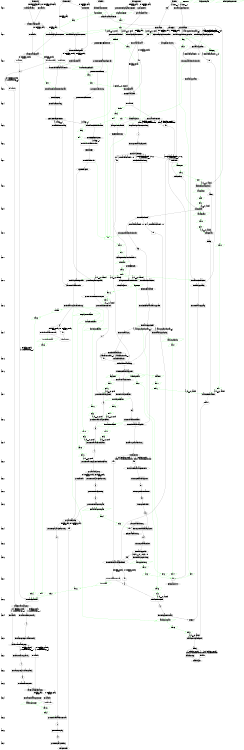 digraph state_graph {
	rankdir=TB;
	size="8,5;"
	
	/* Layers */
	layer_0 [shape=plaintext, label="layer 0"];
	layer_0_b [style=invis, shape=point];
	layer_0_a [style=invis, shape=point];
	layer_0_b -> layer_0 [style=invis];
	layer_0 -> layer_0_a [style=invis];
	layer_1 [shape=plaintext, label="layer 1"];
	layer_1_b [style=invis, shape=point];
	layer_1_a [style=invis, shape=point];
	layer_1_b -> layer_1 [style=invis];
	layer_1 -> layer_1_a [style=invis];
	layer_0_a -> layer_1_b [style=invis];
	layer_2 [shape=plaintext, label="layer 2"];
	layer_2_b [style=invis, shape=point];
	layer_2_a [style=invis, shape=point];
	layer_2_b -> layer_2 [style=invis];
	layer_2 -> layer_2_a [style=invis];
	layer_1_a -> layer_2_b [style=invis];
	layer_3 [shape=plaintext, label="layer 3"];
	layer_3_b [style=invis, shape=point];
	layer_3_a [style=invis, shape=point];
	layer_3_b -> layer_3 [style=invis];
	layer_3 -> layer_3_a [style=invis];
	layer_2_a -> layer_3_b [style=invis];
	layer_4 [shape=plaintext, label="layer 4"];
	layer_4_b [style=invis, shape=point];
	layer_4_a [style=invis, shape=point];
	layer_4_b -> layer_4 [style=invis];
	layer_4 -> layer_4_a [style=invis];
	layer_3_a -> layer_4_b [style=invis];
	layer_5 [shape=plaintext, label="layer 5"];
	layer_5_b [style=invis, shape=point];
	layer_5_a [style=invis, shape=point];
	layer_5_b -> layer_5 [style=invis];
	layer_5 -> layer_5_a [style=invis];
	layer_4_a -> layer_5_b [style=invis];
	layer_6 [shape=plaintext, label="layer 6"];
	layer_6_b [style=invis, shape=point];
	layer_6_a [style=invis, shape=point];
	layer_6_b -> layer_6 [style=invis];
	layer_6 -> layer_6_a [style=invis];
	layer_5_a -> layer_6_b [style=invis];
	layer_7 [shape=plaintext, label="layer 7"];
	layer_7_b [style=invis, shape=point];
	layer_7_a [style=invis, shape=point];
	layer_7_b -> layer_7 [style=invis];
	layer_7 -> layer_7_a [style=invis];
	layer_6_a -> layer_7_b [style=invis];
	layer_8 [shape=plaintext, label="layer 8"];
	layer_8_b [style=invis, shape=point];
	layer_8_a [style=invis, shape=point];
	layer_8_b -> layer_8 [style=invis];
	layer_8 -> layer_8_a [style=invis];
	layer_7_a -> layer_8_b [style=invis];
	layer_9 [shape=plaintext, label="layer 9"];
	layer_9_b [style=invis, shape=point];
	layer_9_a [style=invis, shape=point];
	layer_9_b -> layer_9 [style=invis];
	layer_9 -> layer_9_a [style=invis];
	layer_8_a -> layer_9_b [style=invis];
	layer_10 [shape=plaintext, label="layer 10"];
	layer_10_b [style=invis, shape=point];
	layer_10_a [style=invis, shape=point];
	layer_10_b -> layer_10 [style=invis];
	layer_10 -> layer_10_a [style=invis];
	layer_9_a -> layer_10_b [style=invis];
	layer_11 [shape=plaintext, label="layer 11"];
	layer_11_b [style=invis, shape=point];
	layer_11_a [style=invis, shape=point];
	layer_11_b -> layer_11 [style=invis];
	layer_11 -> layer_11_a [style=invis];
	layer_10_a -> layer_11_b [style=invis];
	layer_12 [shape=plaintext, label="layer 12"];
	layer_12_b [style=invis, shape=point];
	layer_12_a [style=invis, shape=point];
	layer_12_b -> layer_12 [style=invis];
	layer_12 -> layer_12_a [style=invis];
	layer_11_a -> layer_12_b [style=invis];
	layer_13 [shape=plaintext, label="layer 13"];
	layer_13_b [style=invis, shape=point];
	layer_13_a [style=invis, shape=point];
	layer_13_b -> layer_13 [style=invis];
	layer_13 -> layer_13_a [style=invis];
	layer_12_a -> layer_13_b [style=invis];
	layer_14 [shape=plaintext, label="layer 14"];
	layer_14_b [style=invis, shape=point];
	layer_14_a [style=invis, shape=point];
	layer_14_b -> layer_14 [style=invis];
	layer_14 -> layer_14_a [style=invis];
	layer_13_a -> layer_14_b [style=invis];
	layer_15 [shape=plaintext, label="layer 15"];
	layer_15_b [style=invis, shape=point];
	layer_15_a [style=invis, shape=point];
	layer_15_b -> layer_15 [style=invis];
	layer_15 -> layer_15_a [style=invis];
	layer_14_a -> layer_15_b [style=invis];
	layer_16 [shape=plaintext, label="layer 16"];
	layer_16_b [style=invis, shape=point];
	layer_16_a [style=invis, shape=point];
	layer_16_b -> layer_16 [style=invis];
	layer_16 -> layer_16_a [style=invis];
	layer_15_a -> layer_16_b [style=invis];
	layer_17 [shape=plaintext, label="layer 17"];
	layer_17_b [style=invis, shape=point];
	layer_17_a [style=invis, shape=point];
	layer_17_b -> layer_17 [style=invis];
	layer_17 -> layer_17_a [style=invis];
	layer_16_a -> layer_17_b [style=invis];
	layer_18 [shape=plaintext, label="layer 18"];
	layer_18_b [style=invis, shape=point];
	layer_18_a [style=invis, shape=point];
	layer_18_b -> layer_18 [style=invis];
	layer_18 -> layer_18_a [style=invis];
	layer_17_a -> layer_18_b [style=invis];
	layer_19 [shape=plaintext, label="layer 19"];
	layer_19_b [style=invis, shape=point];
	layer_19_a [style=invis, shape=point];
	layer_19_b -> layer_19 [style=invis];
	layer_19 -> layer_19_a [style=invis];
	layer_18_a -> layer_19_b [style=invis];
	layer_20 [shape=plaintext, label="layer 20"];
	layer_20_b [style=invis, shape=point];
	layer_20_a [style=invis, shape=point];
	layer_20_b -> layer_20 [style=invis];
	layer_20 -> layer_20_a [style=invis];
	layer_19_a -> layer_20_b [style=invis];
	layer_21 [shape=plaintext, label="layer 21"];
	layer_21_b [style=invis, shape=point];
	layer_21_a [style=invis, shape=point];
	layer_21_b -> layer_21 [style=invis];
	layer_21 -> layer_21_a [style=invis];
	layer_20_a -> layer_21_b [style=invis];
	layer_22 [shape=plaintext, label="layer 22"];
	layer_22_b [style=invis, shape=point];
	layer_22_a [style=invis, shape=point];
	layer_22_b -> layer_22 [style=invis];
	layer_22 -> layer_22_a [style=invis];
	layer_21_a -> layer_22_b [style=invis];
	layer_23 [shape=plaintext, label="layer 23"];
	layer_23_b [style=invis, shape=point];
	layer_23_a [style=invis, shape=point];
	layer_23_b -> layer_23 [style=invis];
	layer_23 -> layer_23_a [style=invis];
	layer_22_a -> layer_23_b [style=invis];
	layer_24 [shape=plaintext, label="layer 24"];
	layer_24_b [style=invis, shape=point];
	layer_24_a [style=invis, shape=point];
	layer_24_b -> layer_24 [style=invis];
	layer_24 -> layer_24_a [style=invis];
	layer_23_a -> layer_24_b [style=invis];
	layer_25 [shape=plaintext, label="layer 25"];
	layer_25_b [style=invis, shape=point];
	layer_25_a [style=invis, shape=point];
	layer_25_b -> layer_25 [style=invis];
	layer_25 -> layer_25_a [style=invis];
	layer_24_a -> layer_25_b [style=invis];
	layer_26 [shape=plaintext, label="layer 26"];
	layer_26_b [style=invis, shape=point];
	layer_26_a [style=invis, shape=point];
	layer_26_b -> layer_26 [style=invis];
	layer_26 -> layer_26_a [style=invis];
	layer_25_a -> layer_26_b [style=invis];
	layer_27 [shape=plaintext, label="layer 27"];
	layer_27_b [style=invis, shape=point];
	layer_27_a [style=invis, shape=point];
	layer_27_b -> layer_27 [style=invis];
	layer_27 -> layer_27_a [style=invis];
	layer_26_a -> layer_27_b [style=invis];
	layer_28 [shape=plaintext, label="layer 28"];
	layer_28_b [style=invis, shape=point];
	layer_28_a [style=invis, shape=point];
	layer_28_b -> layer_28 [style=invis];
	layer_28 -> layer_28_a [style=invis];
	layer_27_a -> layer_28_b [style=invis];
	layer_29 [shape=plaintext, label="layer 29"];
	layer_29_b [style=invis, shape=point];
	layer_29_a [style=invis, shape=point];
	layer_29_b -> layer_29 [style=invis];
	layer_29 -> layer_29_a [style=invis];
	layer_28_a -> layer_29_b [style=invis];
	layer_30 [shape=plaintext, label="layer 30"];
	layer_30_b [style=invis, shape=point];
	layer_30_a [style=invis, shape=point];
	layer_30_b -> layer_30 [style=invis];
	layer_30 -> layer_30_a [style=invis];
	layer_29_a -> layer_30_b [style=invis];
	layer_31 [shape=plaintext, label="layer 31"];
	layer_31_b [style=invis, shape=point];
	layer_31_a [style=invis, shape=point];
	layer_31_b -> layer_31 [style=invis];
	layer_31 -> layer_31_a [style=invis];
	layer_30_a -> layer_31_b [style=invis];
	layer_32 [shape=plaintext, label="layer 32"];
	layer_32_b [style=invis, shape=point];
	layer_32_a [style=invis, shape=point];
	layer_32_b -> layer_32 [style=invis];
	layer_32 -> layer_32_a [style=invis];
	layer_31_a -> layer_32_b [style=invis];
	layer_33 [shape=plaintext, label="layer 33"];
	layer_33_b [style=invis, shape=point];
	layer_33_a [style=invis, shape=point];
	layer_33_b -> layer_33 [style=invis];
	layer_33 -> layer_33_a [style=invis];
	layer_32_a -> layer_33_b [style=invis];
	layer_34 [shape=plaintext, label="layer 34"];
	layer_34_b [style=invis, shape=point];
	layer_34_a [style=invis, shape=point];
	layer_34_b -> layer_34 [style=invis];
	layer_34 -> layer_34_a [style=invis];
	layer_33_a -> layer_34_b [style=invis];
	layer_35 [shape=plaintext, label="layer 35"];
	layer_35_b [style=invis, shape=point];
	layer_35_a [style=invis, shape=point];
	layer_35_b -> layer_35 [style=invis];
	layer_35 -> layer_35_a [style=invis];
	layer_34_a -> layer_35_b [style=invis];
	layer_36 [shape=plaintext, label="layer 36"];
	layer_36_b [style=invis, shape=point];
	layer_36_a [style=invis, shape=point];
	layer_36_b -> layer_36 [style=invis];
	layer_36 -> layer_36_a [style=invis];
	layer_35_a -> layer_36_b [style=invis];
	layer_37 [shape=plaintext, label="layer 37"];
	layer_37_b [style=invis, shape=point];
	layer_37_a [style=invis, shape=point];
	layer_37_b -> layer_37 [style=invis];
	layer_37 -> layer_37_a [style=invis];
	layer_36_a -> layer_37_b [style=invis];
	
	/* States */
	Firm_Monthly_Decision [label = "Monthly_Decision"]
	Firm_Firm_Start_Macro_Data [label = "Firm_Start_Macro_Data"]
	Firm_16 [label = "16"]
	Firm_15 [label = "15"]
	Firm_Firm_Start_Producer_Role [label = "Firm_Start_Producer_Role"]
	Firm_Firm_End_Macro_Data [label = "Firm_End_Macro_Data"]
	Firm_end_Firm [label = "end_Firm"]
	Firm_Firm_bankrupty_state_3 [label = "Firm_bankrupty_state_3"]
	Firm_Firm_bankrupty_state_2 [label = "Firm_bankrupty_state_2"]
	Firm_Firm_is_active [label = "Firm_is_active"]
	Firm_start_Firm [label = "start_Firm"]
	Firm_Firm_bankrupty_state_1 [label = "Firm_bankrupty_state_1"]
	Firm_Firm_not_active [label = "Firm_not_active"]
	Firm_Firm_End_Financial_Management [label = "Firm_End_Financial_Management"]
	Firm_005 [label = "005"]
	Firm_Firm_Start_Public_Sector_Role [label = "Firm_Start_Public_Sector_Role"]
	Firm_Firm_End_External_Financing [label = "Firm_End_External_Financing"]
	Firm_Firm_checks_financial_crisis [label = "Firm_checks_financial_crisis"]
	Firm_Firm_bankruptcy_checked [label = "Firm_bankruptcy_checked"]
	Firm_End_Firm_Financial_Role [label = "End_Firm_Financial_Role"]
	Firm_0003 [label = "0003"]
	Firm_02 [label = "02"]
	Firm_Firm_End_Financial_Management_Role [label = "Firm_End_Financial_Management_Role"]
	Firm_Firm_Bankruptcy_check [label = "Firm_Bankruptcy_check"]
	Firm_004 [label = "004"]
	Firm_003 [label = "003"]
	Firm_002 [label = "002"]
	Firm_001 [label = "001"]
	Firm_Firm_Start_Financial_Management_Role [label = "Firm_Start_Financial_Management_Role"]
	Firm_Firm_End_Credit_Role [label = "Firm_End_Credit_Role"]
	Firm_Firm_Credit_02 [label = "Firm_Credit_02"]
	Firm_Firm_Start_Credit_Role [label = "Firm_Start_Credit_Role"]
	Household_end_Household [label = "end_Household"]
	Household_15 [label = "15"]
	Household_Start_Household_Policy_Data [label = "Start_Household_Policy_Data"]
	Household_start_Household [label = "start_Household"]
	Household_WAITORDERSTATUS [label = "WAITORDERSTATUS"]
	Household_Start_Household_Labour_Role [label = "Start_Household_Labour_Role"]
	Household_SEND_ORDERS [label = "SEND_ORDERS"]
	Household_BOND_BELIEF_FORMATION [label = "BOND_BELIEF_FORMATION"]
	Household_CHOOSE_TO_TRADE_OR_NOT [label = "CHOOSE_TO_TRADE_OR_NOT"]
	Household_SELECTSTRATEGY [label = "SELECTSTRATEGY"]
	Household_start_Household_financial_market_role [label = "start_Household_financial_market_role"]
	IGFirm_End_IGFirm_DUMMY [label = "End_IGFirm_DUMMY"]
	IGFirm_Start_IGFirm_Productivity [label = "Start_IGFirm_Productivity"]
	IGFirm_start_IGFirm [label = "start_IGFirm"]
	Eurostat_end_Eurostat [label = "end_Eurostat"]
	Eurostat_Start_Eurostat_EndOfYear_Loop [label = "Start_Eurostat_EndOfYear_Loop"]
	Eurostat_05 [label = "05"]
	Eurostat_04 [label = "04"]
	Eurostat_Start_Eurostat_Quarterly_Loop [label = "Start_Eurostat_Quarterly_Loop"]
	Eurostat_02 [label = "02"]
	Eurostat_Start_Eurostat_Monthly_Loop [label = "Start_Eurostat_Monthly_Loop"]
	Eurostat_01 [label = "01"]
	Eurostat_Start_Eurostat_Firm_Data [label = "Start_Eurostat_Firm_Data"]
	Eurostat_Start_Eurostat_Policy_Data [label = "Start_Eurostat_Policy_Data"]
	Eurostat_start_Eurostat [label = "start_Eurostat"]
	Clearinghouse_end_Clearinghouse [label = "end_Clearinghouse"]
	Clearinghouse_COMPUTEDPRICES [label = "COMPUTEDPRICES"]
	Clearinghouse_RECEIVEDINFOSTOCK [label = "RECEIVEDINFOSTOCK"]
	Clearinghouse_start_Clearinghouse [label = "start_Clearinghouse"]
	Bank_start_Bank [label = "start_Bank"]
	Bank_end_Bank_cycle [label = "end_Bank_cycle"]
	Bank_Bank_05 [label = "Bank_05"]
	Bank_Bank_04 [label = "Bank_04"]
	Bank_Bank_03 [label = "Bank_03"]
	Bank_Bank_02 [label = "Bank_02"]
	Bank_Bank_start_credit_market_role [label = "Bank_start_credit_market_role"]
	Government_end_Government [label = "end_Government"]
	Government_09 [label = "09"]
	Government_08 [label = "08"]
	Government_07 [label = "07"]
	Government_06 [label = "06"]
	Government_05 [label = "05"]
	Government_Gov_Start_Yearly_Loop [label = "Gov_Start_Yearly_Loop"]
	Government_Gov_Start_Monthly_Loop [label = "Gov_Start_Monthly_Loop"]
	Government_04 [label = "04"]
	Government_03 [label = "03"]
	Government_02 [label = "02"]
	Government_start_Government [label = "start_Government"]
	Government_01 [label = "01"]
	Government_GOVERNMENT_PORTFOLIO_UPDATED [label = "GOVERNMENT_PORTFOLIO_UPDATED"]
	Government_GOVERNMENT_SENT_ORDER [label = "GOVERNMENT_SENT_ORDER"]
	Government_GOVERNMENT_IN_DEFICIT [label = "GOVERNMENT_IN_DEFICIT"]
	Government_GOVERNMENT_SENT_info_bond [label = "GOVERNMENT_SENT_info_bond"]
	Government_Gov_Start_Bond_Market [label = "Gov_Start_Bond_Market"]
	Central_Bank_End_Central_Bank_Dummy [label = "End_Central_Bank_Dummy"]
	Central_Bank_Start_Central_Bank_Dummy [label = "Start_Central_Bank_Dummy"]
	
	/* Functions */
	Firm_Firm_ask_loan_Firm_Start_Credit_Role_Firm_Credit_02 [label = "Firm_ask_loan", shape = rect]
	Firm_Firm_get_loan_Firm_Credit_02_Firm_End_Credit_Role [label = "Firm_get_loan", shape = rect]
	Firm_Firm_compute_financial_payments_Firm_Start_Financial_Management_Role_001 [label = "Firm_compute_financial_payments", shape = rect]
	Firm_Firm_compute_income_statement_001_002 [label = "Firm_compute_income_statement", shape = rect]
	Firm_Firm_compute_dividends_002_003 [label = "Firm_compute_dividends", shape = rect]
	Firm_Firm_compute_total_financial_payments_003_004 [label = "Firm_compute_total_financial_payments", shape = rect]
	Firm_Firm_compute_balance_sheet_004_Firm_Bankruptcy_check [label = "Firm_compute_balance_sheet", shape = rect]
	Firm_Firm_set_bankruptcy_insolvency_Firm_Bankruptcy_check_Firm_End_Financial_Management_Role [label = "Firm_set_bankruptcy_insolvency", shape = rect]
	Firm_idle_Firm_Bankruptcy_check_Firm_End_Financial_Management_Role [label = "idle", shape = rect]
	Firm_Firm_compute_total_liquidity_needs_02_Firm_Start_Credit_Role [label = "Firm_compute_total_liquidity_needs", shape = rect]
	Firm_Firm_compute_and_send_stock_orders_Firm_End_Credit_Role_0003 [label = "Firm_compute_and_send_stock_orders", shape = rect]
	Firm_Firm_read_stock_transactions_0003_End_Firm_Financial_Role [label = "Firm_read_stock_transactions", shape = rect]
	Firm_Firm_check_financial_and_bankruptcy_state_End_Firm_Financial_Role_Firm_bankruptcy_checked [label = "Firm_check_financial_and_bankruptcy_state", shape = rect]
	Firm_Firm_set_bankruptcy_illiquidity_Firm_bankruptcy_checked_Firm_End_Financial_Management_Role [label = "Firm_set_bankruptcy_illiquidity", shape = rect]
	Firm_Firm_in_financial_crisis_Firm_checks_financial_crisis_Firm_End_External_Financing [label = "Firm_in_financial_crisis", shape = rect]
	Firm_Firm_not_in_bankruptcy_Firm_bankruptcy_checked_Firm_checks_financial_crisis [label = "Firm_not_in_bankruptcy", shape = rect]
	Firm_idle_Firm_checks_financial_crisis_Firm_End_External_Financing [label = "idle", shape = rect]
	Firm_idle_Firm_Start_Credit_Role_Firm_End_External_Financing [label = "idle", shape = rect]
	Firm_idle_Firm_End_Credit_Role_Firm_End_External_Financing [label = "idle", shape = rect]
	Firm_Firm_execute_financial_payments_Firm_End_External_Financing_Firm_Start_Public_Sector_Role [label = "Firm_execute_financial_payments", shape = rect]
	Firm_Firm_send_subsidy_notification_Firm_Start_Public_Sector_Role_005 [label = "Firm_send_subsidy_notification", shape = rect]
	Firm_Firm_send_transfer_notification_005_Firm_End_Financial_Management [label = "Firm_send_transfer_notification", shape = rect]
	Firm_Firm_bankruptcy_insolvency_procedure_Firm_not_active_Firm_bankrupty_state_1 [label = "Firm_bankruptcy_insolvency_procedure", shape = rect]
	Firm_Firm_bankruptcy_illiquidity_procedure_Firm_not_active_Firm_bankrupty_state_1 [label = "Firm_bankruptcy_illiquidity_procedure", shape = rect]
	Firm_Firm_bankruptcy_idle_counter_start_Firm_Firm_not_active [label = "Firm_bankruptcy_idle_counter", shape = rect]
	Firm_idle_start_Firm_Firm_is_active [label = "idle", shape = rect]
	Firm_Firm_compute_and_send_stock_orders_Firm_bankrupty_state_1_Firm_bankrupty_state_2 [label = "Firm_compute_and_send_stock_orders", shape = rect]
	Firm_Firm_read_stock_transactions_Firm_bankrupty_state_2_Firm_bankrupty_state_3 [label = "Firm_read_stock_transactions", shape = rect]
	Firm_Firm_reset_bankruptcy_flags_Firm_bankrupty_state_3_end_Firm [label = "Firm_reset_bankruptcy_flags", shape = rect]
	Firm_idle_Firm_bankrupty_state_1_Firm_bankrupty_state_3 [label = "idle", shape = rect]
	Firm_Firm_send_info_Firm_End_Macro_Data_Firm_Start_Producer_Role [label = "Firm_send_info", shape = rect]
	Firm_Firm_receive_stock_info_15_16 [label = "Firm_receive_stock_info", shape = rect]
	Firm_idle_Firm_is_active_Firm_Start_Macro_Data [label = "idle", shape = rect]
	Firm_Firm_read_policy_announcements_Firm_is_active_Firm_Start_Macro_Data [label = "Firm_read_policy_announcements", shape = rect]
	Firm_Firm_receive_data_Firm_Start_Macro_Data_Firm_End_Macro_Data [label = "Firm_receive_data", shape = rect]
	Firm_idle_Firm_Start_Macro_Data_Firm_End_Macro_Data [label = "idle", shape = rect]
	Firm_Firm_send_data_to_Eurostat_Firm_End_Financial_Management_Role_15 [label = "Firm_send_data_to_Eurostat", shape = rect]
	Firm_idle_Firm_End_Financial_Management_Role_15 [label = "idle", shape = rect]
	Firm_Firm_send_payments_to_bank_16_end_Firm [label = "Firm_send_payments_to_bank", shape = rect]
	Firm_Firm_planned_production_costs_dummy_Firm_Start_Producer_Role_02 [label = "Firm_planned_production_costs_dummy", shape = rect]
	Firm_Firm_credit_market_dummy_Firm_Start_Credit_Role_Firm_End_Credit_Role [label = "Firm_credit_market_dummy", shape = rect]
	Firm_Firm_labour_good_market_dummy_Firm_End_Financial_Management_Monthly_Decision [label = "Firm_labour_good_market_dummy", shape = rect]
	Firm_idle_Monthly_Decision_Firm_Start_Financial_Management_Role [label = "idle", shape = rect]
	Firm_idle_Monthly_Decision_Firm_End_Financial_Management_Role [label = "idle", shape = rect]
	Firm_idle_Firm_Start_Producer_Role_Firm_End_Financial_Management [label = "idle", shape = rect]
	Household_Household_receive_info_interest_from_bank_start_Household_financial_market_role_SELECTSTRATEGY [label = "Household_receive_info_interest_from_bank", shape = rect]
	Household_Household_select_strategy_SELECTSTRATEGY_CHOOSE_TO_TRADE_OR_NOT [label = "Household_select_strategy", shape = rect]
	Household_Household_stock_beliefs_formation_CHOOSE_TO_TRADE_OR_NOT_BOND_BELIEF_FORMATION [label = "Household_stock_beliefs_formation", shape = rect]
	Household_Household_bond_beliefs_formation_BOND_BELIEF_FORMATION_SEND_ORDERS [label = "Household_bond_beliefs_formation", shape = rect]
	Household_Household_does_not_trading_CHOOSE_TO_TRADE_OR_NOT_Start_Household_Labour_Role [label = "Household_does_not_trading", shape = rect]
	Household_Household_send_orders_SEND_ORDERS_WAITORDERSTATUS [label = "Household_send_orders", shape = rect]
	Household_Household_update_its_portfolio_WAITORDERSTATUS_Start_Household_Labour_Role [label = "Household_update_its_portfolio", shape = rect]
	Household_Household_idle_start_Household_Start_Household_Policy_Data [label = "Household_idle", shape = rect]
	Household_Household_read_policy_announcements_start_Household_Start_Household_Policy_Data [label = "Household_read_policy_announcements", shape = rect]
	Household_Household_receive_data_Start_Household_Policy_Data_start_Household_financial_market_role [label = "Household_receive_data", shape = rect]
	Household_Household_idle_Start_Household_Policy_Data_start_Household_financial_market_role [label = "Household_idle", shape = rect]
	Household_Household_send_data_to_Eurostat_15_end_Household [label = "Household_send_data_to_Eurostat", shape = rect]
	Household_idle_15_end_Household [label = "idle", shape = rect]
	Household_Household_labour_good_market_dummy_Start_Household_Labour_Role_15 [label = "Household_labour_good_market_dummy", shape = rect]
	IGFirm_IGFirm_read_policy_announcements_start_IGFirm_Start_IGFirm_Productivity [label = "IGFirm_read_policy_announcements", shape = rect]
	IGFirm_idle_Start_IGFirm_Productivity_End_IGFirm_DUMMY [label = "idle", shape = rect]
	Eurostat_Eurostat_Initialization_start_Eurostat_Start_Eurostat_Policy_Data [label = "Eurostat_Initialization", shape = rect]
	Eurostat_Eurostat_idle_start_Eurostat_Start_Eurostat_Policy_Data [label = "Eurostat_idle", shape = rect]
	Eurostat_Eurostat_idle_Start_Eurostat_Policy_Data_Start_Eurostat_Firm_Data [label = "Eurostat_idle", shape = rect]
	Eurostat_Eurostat_read_policy_announcements_Start_Eurostat_Policy_Data_Start_Eurostat_Firm_Data [label = "Eurostat_read_policy_announcements", shape = rect]
	Eurostat_Eurostat_send_data_Start_Eurostat_Firm_Data_01 [label = "Eurostat_send_data", shape = rect]
	Eurostat_Eurostat_idle_Start_Eurostat_Firm_Data_01 [label = "Eurostat_idle", shape = rect]
	Eurostat_Eurostat_idle_01_Start_Eurostat_Monthly_Loop [label = "Eurostat_idle", shape = rect]
	Eurostat_Eurostat_calculate_data_01_Start_Eurostat_Monthly_Loop [label = "Eurostat_calculate_data", shape = rect]
	Eurostat_Eurostat_store_history_monthly_Start_Eurostat_Monthly_Loop_02 [label = "Eurostat_store_history_monthly", shape = rect]
	Eurostat_Eurostat_compute_growth_rates_monthly_02_Start_Eurostat_Quarterly_Loop [label = "Eurostat_compute_growth_rates_monthly", shape = rect]
	Eurostat_Eurostat_idle_Start_Eurostat_Monthly_Loop_Start_Eurostat_Quarterly_Loop [label = "Eurostat_idle", shape = rect]
	Eurostat_Eurostat_store_history_quarterly_Start_Eurostat_Quarterly_Loop_04 [label = "Eurostat_store_history_quarterly", shape = rect]
	Eurostat_Eurostat_compute_growth_rates_quarterly_04_05 [label = "Eurostat_compute_growth_rates_quarterly", shape = rect]
	Eurostat_Eurostat_measure_recession_05_Start_Eurostat_EndOfYear_Loop [label = "Eurostat_measure_recession", shape = rect]
	Eurostat_Eurostat_idle_Start_Eurostat_Quarterly_Loop_Start_Eurostat_EndOfYear_Loop [label = "Eurostat_idle", shape = rect]
	Eurostat_Eurostat_idle_Start_Eurostat_EndOfYear_Loop_end_Eurostat [label = "Eurostat_idle", shape = rect]
	Eurostat_Eurostat_send_data_to_government_Start_Eurostat_EndOfYear_Loop_end_Eurostat [label = "Eurostat_send_data_to_government", shape = rect]
	Clearinghouse_ClearingHouse_receive_info_start_Clearinghouse_RECEIVEDINFOSTOCK [label = "ClearingHouse_receive_info", shape = rect]
	Clearinghouse_ClearingHouse_receive_orders_and_run_RECEIVEDINFOSTOCK_COMPUTEDPRICES [label = "ClearingHouse_receive_orders_and_run", shape = rect]
	Clearinghouse_ClearingHouse_send_asset_information_COMPUTEDPRICES_end_Clearinghouse [label = "ClearingHouse_send_asset_information", shape = rect]
	Bank_Bank_decide_credit_conditions_Bank_start_credit_market_role_Bank_02 [label = "Bank_decide_credit_conditions", shape = rect]
	Bank_Bank_give_loan_Bank_02_Bank_03 [label = "Bank_give_loan", shape = rect]
	Bank_Bank_receive_installment_Bank_03_Bank_04 [label = "Bank_receive_installment", shape = rect]
	Bank_Bank_account_update_deposits_Bank_04_Bank_05 [label = "Bank_account_update_deposits", shape = rect]
	Bank_Bank_accounting_Bank_05_end_Bank_cycle [label = "Bank_accounting", shape = rect]
	Bank_Bank_idle_Bank_05_end_Bank_cycle [label = "Bank_idle", shape = rect]
	Bank_Bank_send_accountInterest_start_Bank_Bank_start_credit_market_role [label = "Bank_send_accountInterest", shape = rect]
	Government_Government_send_info_bond_Gov_Start_Bond_Market_GOVERNMENT_SENT_info_bond [label = "Government_send_info_bond", shape = rect]
	Government_Government_generate_pending_orders_GOVERNMENT_SENT_info_bond_GOVERNMENT_IN_DEFICIT [label = "Government_generate_pending_orders", shape = rect]
	Government_Government_orders_issuing_GOVERNMENT_IN_DEFICIT_GOVERNMENT_SENT_ORDER [label = "Government_orders_issuing", shape = rect]
	Government_Government_update_its_portfolio_GOVERNMENT_SENT_ORDER_GOVERNMENT_PORTFOLIO_UPDATED [label = "Government_update_its_portfolio", shape = rect]
	Government_Government_receive_info_bond_GOVERNMENT_PORTFOLIO_UPDATED_01 [label = "Government_receive_info_bond", shape = rect]
	Government_Government_idle_start_Government_Gov_Start_Bond_Market [label = "Government_idle", shape = rect]
	Government_Government_send_policy_announcements_start_Government_Gov_Start_Bond_Market [label = "Government_send_policy_announcements", shape = rect]
	Government_Government_read_tax_payments_01_02 [label = "Government_read_tax_payments", shape = rect]
	Government_Government_read_subsidy_notifications_02_03 [label = "Government_read_subsidy_notifications", shape = rect]
	Government_Government_read_transfer_notifications_03_04 [label = "Government_read_transfer_notifications", shape = rect]
	Government_Government_read_unemployment_benefit_notifications_04_Gov_Start_Monthly_Loop [label = "Government_read_unemployment_benefit_notifications", shape = rect]
	Government_Government_idle_Gov_Start_Monthly_Loop_Gov_Start_Yearly_Loop [label = "Government_idle", shape = rect]
	Government_Government_monthly_budget_accounting_Gov_Start_Monthly_Loop_05 [label = "Government_monthly_budget_accounting", shape = rect]
	Government_Government_send_account_update_06_Gov_Start_Yearly_Loop [label = "Government_send_account_update", shape = rect]
	Government_Government_read_data_from_Eurostat_07_08 [label = "Government_read_data_from_Eurostat", shape = rect]
	Government_Government_set_policy_08_09 [label = "Government_set_policy", shape = rect]
	Government_Government_yearly_resetting_09_end_Government [label = "Government_yearly_resetting", shape = rect]
	Government_idle_Gov_Start_Yearly_Loop_end_Government [label = "idle", shape = rect]
	Government_Government_yearly_budget_accounting_Gov_Start_Yearly_Loop_07 [label = "Government_yearly_budget_accounting", shape = rect]
	Government_Government_monthly_resetting_05_06 [label = "Government_monthly_resetting", shape = rect]
	Central_Bank_idle_Start_Central_Bank_Dummy_End_Central_Bank_Dummy [label = "idle", shape = rect]
	
	/* Message types */
	bank_account_update_message [ label = "bank_account_update" color="#00ff00" shape = parallelogram];
	bank_account_update_message -> bank_account_update_message_start_0 [ color="#00ff00" ];
	bank_account_update_message_start_0 [ label = "start 30" color="#00ff00" shape = parallelogram];
	bank_account_update_message_start_0 -> bank_account_update_message_end_0 [ color="#00ff00" ];
	bank_account_update_message_end_0 [ label = "end 13" color="#00ff00" shape = parallelogram];
	bank_account_update_message_end_0 -> Bank_Bank_account_update_deposits_Bank_04_Bank_05 [ color="#00ff00" label = "a->id == m->bank_id" ];
	central_bank_account_update_message [ label = "central_bank_account_update" color="#00ff00" shape = parallelogram];
	central_bank_account_update_message -> central_bank_account_update_message_start_0 [ color="#00ff00" ];
	central_bank_account_update_message_start_0 [ label = "start 24" color="#00ff00" shape = parallelogram];
	central_bank_account_update_message_start_0 -> central_bank_account_update_message_end_0 [ color="#00ff00" ];
	central_bank_account_update_message_end_0 [ label = "end 23" color="#00ff00" shape = parallelogram];
	central_bank_account_update_message_end_0 -> Central_Bank_idle_Start_Central_Bank_Dummy_End_Central_Bank_Dummy [ color="#00ff00" label = "" ];
	loan_request_message [ label = "loan_request" color="#00ff00" shape = parallelogram];
	loan_request_message -> loan_request_message_start_0 [ color="#00ff00" ];
	loan_request_message_start_0 [ label = "start 8" color="#00ff00" shape = parallelogram];
	loan_request_message_start_0 -> loan_request_message_end_0 [ color="#00ff00" ];
	loan_request_message_end_0 [ label = "end 7" color="#00ff00" shape = parallelogram];
	loan_request_message_end_0 -> Bank_Bank_decide_credit_conditions_Bank_start_credit_market_role_Bank_02 [ color="#00ff00" label = "a->id == m->bank_id" ];
	loan_conditions_message [ label = "loan_conditions" color="#00ff00" shape = parallelogram];
	loan_conditions_message -> loan_conditions_message_start_0 [ color="#00ff00" ];
	loan_conditions_message_start_0 [ label = "start 9" color="#00ff00" shape = parallelogram];
	loan_conditions_message_start_0 -> loan_conditions_message_end_0 [ color="#00ff00" ];
	loan_conditions_message_end_0 [ label = "end 8" color="#00ff00" shape = parallelogram];
	loan_conditions_message_end_0 -> Firm_Firm_get_loan_Firm_Credit_02_Firm_End_Credit_Role [ color="#00ff00" label = "a->id == m->firm_id" ];
	loan_acceptance_message [ label = "loan_acceptance" color="#00ff00" shape = parallelogram];
	loan_acceptance_message -> loan_acceptance_message_start_0 [ color="#00ff00" ];
	loan_acceptance_message_start_0 [ label = "start 10" color="#00ff00" shape = parallelogram];
	loan_acceptance_message_start_0 -> loan_acceptance_message_end_0 [ color="#00ff00" ];
	loan_acceptance_message_end_0 [ label = "end 9" color="#00ff00" shape = parallelogram];
	loan_acceptance_message_end_0 -> Bank_Bank_give_loan_Bank_02_Bank_03 [ color="#00ff00" label = "a->id == m->bank_id" ];
	installment_message [ label = "installment" color="#00ff00" shape = parallelogram];
	installment_message -> installment_message_start_0 [ color="#00ff00" ];
	installment_message_start_0 [ label = "start 17" color="#00ff00" shape = parallelogram];
	installment_message_start_0 -> installment_message_end_0 [ color="#00ff00" ];
	installment_message_end_0 [ label = "end 16" color="#00ff00" shape = parallelogram];
	installment_message_end_0 -> Bank_Bank_receive_installment_Bank_03_Bank_04 [ color="#00ff00" label = "a->id == m->bank_id" ];
	bankruptcy_message [ label = "bankruptcy" color="#00ff00" shape = parallelogram];
	bankruptcy_message -> bankruptcy_message_start_0 [ color="#00ff00" ];
	bankruptcy_message_start_0 [ label = "start 17" color="#00ff00" shape = parallelogram];
	bankruptcy_message_start_0 -> bankruptcy_message_end_0 [ color="#00ff00" ];
	bankruptcy_message_end_0 [ label = "end 1" color="#00ff00" shape = parallelogram];
	bankruptcy_message_end_0 -> Bank_Bank_receive_installment_Bank_03_Bank_04 [ color="#00ff00" label = "a->id == m->bank_id" ];
	BCE_return_message [ label = "BCE_return" color="#00ff00" shape = parallelogram];
	dividend_per_share_message [ label = "dividend_per_share" color="#00ff00" shape = parallelogram];
	dividend_per_share_message -> dividend_per_share_message_start_0 [ color="#00ff00" ];
	dividend_per_share_message_start_0 [ label = "start 27" color="#00ff00" shape = parallelogram];
	dividend_per_share_message_start_0 -> dividend_per_share_message_end_0 [ color="#00ff00" ];
	dividend_per_share_message_end_0 [ label = "end 16" color="#00ff00" shape = parallelogram];
	dividend_per_share_message_end_0 -> IGFirm_idle_Start_IGFirm_Productivity_End_IGFirm_DUMMY [ color="#00ff00" label = "" ];
	bankruptcy_illiquidity_message [ label = "bankruptcy_illiquidity" color="#00ff00" shape = parallelogram];
	bankruptcy_illiquidity_message -> bankruptcy_illiquidity_message_start_0 [ color="#00ff00" ];
	bankruptcy_illiquidity_message_start_0 [ label = "start 27" color="#00ff00" shape = parallelogram];
	bankruptcy_illiquidity_message_start_0 -> bankruptcy_illiquidity_message_end_0 [ color="#00ff00" ];
	bankruptcy_illiquidity_message_end_0 [ label = "end 14" color="#00ff00" shape = parallelogram];
	bankruptcy_illiquidity_message_end_0 -> IGFirm_idle_Start_IGFirm_Productivity_End_IGFirm_DUMMY [ color="#00ff00" label = "" ];
	bankruptcy_insolvency_message [ label = "bankruptcy_insolvency" color="#00ff00" shape = parallelogram];
	bankruptcy_insolvency_message -> bankruptcy_insolvency_message_start_0 [ color="#00ff00" ];
	bankruptcy_insolvency_message_start_0 [ label = "start 27" color="#00ff00" shape = parallelogram];
	bankruptcy_insolvency_message_start_0 -> bankruptcy_insolvency_message_end_0 [ color="#00ff00" ];
	bankruptcy_insolvency_message_end_0 [ label = "end 26" color="#00ff00" shape = parallelogram];
	bankruptcy_insolvency_message_end_0 -> IGFirm_idle_Start_IGFirm_Productivity_End_IGFirm_DUMMY [ color="#00ff00" label = "" ];
	order_message [ label = "order" color="#00ff00" shape = parallelogram];
	order_message -> order_message_start_0 [ color="#00ff00" ];
	order_message_start_0 [ label = "start 11" color="#00ff00" shape = parallelogram];
	order_message_start_0 -> order_message_end_0 [ color="#00ff00" ];
	order_message_end_0 [ label = "end 2" color="#00ff00" shape = parallelogram];
	order_message_end_0 -> Clearinghouse_ClearingHouse_receive_orders_and_run_RECEIVEDINFOSTOCK_COMPUTEDPRICES [ color="#00ff00" label = "" ];
	order_status_message [ label = "order_status" color="#00ff00" shape = parallelogram];
	order_status_message -> order_status_message_start_0 [ color="#00ff00" ];
	order_status_message_start_0 [ label = "start 12" color="#00ff00" shape = parallelogram];
	order_status_message_start_0 -> order_status_message_end_0 [ color="#00ff00" ];
	order_status_message_end_0 [ label = "end 11" color="#00ff00" shape = parallelogram];
	order_status_message_end_0 -> Firm_Firm_read_stock_transactions_0003_End_Firm_Financial_Role [ color="#00ff00" label = "a->id == m->trader_id" ];
	order_status_message_end_0 -> Firm_Firm_read_stock_transactions_Firm_bankrupty_state_2_Firm_bankrupty_state_3 [ color="#00ff00" label = "" ];
	order_status_message_end_0 -> Household_Household_update_its_portfolio_WAITORDERSTATUS_Start_Household_Labour_Role [ color="#00ff00" label = "a->id == m->trader_id" ];
	order_status_message_end_0 -> Government_Government_update_its_portfolio_GOVERNMENT_SENT_ORDER_GOVERNMENT_PORTFOLIO_UPDATED [ color="#00ff00" label = "a->id == m->trader_id" ];
	infoAssetCH_message [ label = "infoAssetCH" color="#00ff00" shape = parallelogram];
	infoAssetCH_message -> infoAssetCH_message_start_0 [ color="#00ff00" ];
	infoAssetCH_message_start_0 [ label = "start 13" color="#00ff00" shape = parallelogram];
	infoAssetCH_message_start_0 -> infoAssetCH_message_end_0 [ color="#00ff00" ];
	infoAssetCH_message_end_0 [ label = "end 12" color="#00ff00" shape = parallelogram];
	infoAssetCH_message_end_0 -> Government_Government_receive_info_bond_GOVERNMENT_PORTFOLIO_UPDATED_01 [ color="#00ff00" label = "a->id == m->asset_id" ];
	infoAssetCH_message -> infoAssetCH_message_start_1 [ color="#00ff00" ];
	infoAssetCH_message_start_1 [ label = "start 28" color="#00ff00" shape = parallelogram];
	infoAssetCH_message_start_1 -> infoAssetCH_message_end_1 [ color="#00ff00" ];
	infoAssetCH_message_end_1 [ label = "end 12" color="#00ff00" shape = parallelogram];
	infoAssetCH_message_end_1 -> Firm_Firm_receive_stock_info_15_16 [ color="#00ff00" label = "a->id == m->asset_id" ];
	info_firm_message [ label = "info_firm" color="#00ff00" shape = parallelogram];
	info_firm_message -> info_firm_message_start_0 [ color="#00ff00" ];
	info_firm_message_start_0 [ label = "start 5" color="#00ff00" shape = parallelogram];
	info_firm_message_start_0 -> info_firm_message_end_0 [ color="#00ff00" ];
	info_firm_message_end_0 [ label = "end 4" color="#00ff00" shape = parallelogram];
	info_firm_message_end_0 -> Household_Household_stock_beliefs_formation_CHOOSE_TO_TRADE_OR_NOT_BOND_BELIEF_FORMATION [ color="#00ff00" label = "" ];
	info_firm_message_end_0 -> Clearinghouse_ClearingHouse_receive_info_start_Clearinghouse_RECEIVEDINFOSTOCK [ color="#00ff00" label = "" ];
	accountInterest_message [ label = "accountInterest" color="#00ff00" shape = parallelogram];
	accountInterest_message -> accountInterest_message_start_0 [ color="#00ff00" ];
	accountInterest_message_start_0 [ label = "start 3" color="#00ff00" shape = parallelogram];
	accountInterest_message_start_0 -> accountInterest_message_end_0 [ color="#00ff00" ];
	accountInterest_message_end_0 [ label = "end 0" color="#00ff00" shape = parallelogram];
	accountInterest_message_end_0 -> Household_Household_receive_info_interest_from_bank_start_Household_financial_market_role_SELECTSTRATEGY [ color="#00ff00" label = "" ];
	bankAccountUpdate_message [ label = "bankAccountUpdate" color="#00ff00" shape = parallelogram];
	info_bond_message [ label = "info_bond" color="#00ff00" shape = parallelogram];
	info_bond_message -> info_bond_message_start_0 [ color="#00ff00" ];
	info_bond_message_start_0 [ label = "start 5" color="#00ff00" shape = parallelogram];
	info_bond_message_start_0 -> info_bond_message_end_0 [ color="#00ff00" ];
	info_bond_message_end_0 [ label = "end 1" color="#00ff00" shape = parallelogram];
	info_bond_message_end_0 -> Clearinghouse_ClearingHouse_receive_info_start_Clearinghouse_RECEIVEDINFOSTOCK [ color="#00ff00" label = "" ];
	info_bond_message -> info_bond_message_start_1 [ color="#00ff00" ];
	info_bond_message_start_1 [ label = "start 6" color="#00ff00" shape = parallelogram];
	info_bond_message_start_1 -> info_bond_message_end_1 [ color="#00ff00" ];
	info_bond_message_end_1 [ label = "end 1" color="#00ff00" shape = parallelogram];
	info_bond_message_end_1 -> Household_Household_bond_beliefs_formation_BOND_BELIEF_FORMATION_SEND_ORDERS [ color="#00ff00" label = "" ];
	policy_announcement_message [ label = "policy_announcement" color="#00ff00" shape = parallelogram];
	policy_announcement_message -> policy_announcement_message_start_0 [ color="#00ff00" ];
	policy_announcement_message_start_0 [ label = "start 1" color="#00ff00" shape = parallelogram];
	policy_announcement_message_start_0 -> policy_announcement_message_end_0 [ color="#00ff00" ];
	policy_announcement_message_end_0 [ label = "end 0" color="#00ff00" shape = parallelogram];
	policy_announcement_message_end_0 -> Firm_Firm_read_policy_announcements_Firm_is_active_Firm_Start_Macro_Data [ color="#00ff00" label = "a->gov_id == m->gov_id" ];
	policy_announcement_message_end_0 -> Household_Household_read_policy_announcements_start_Household_Start_Household_Policy_Data [ color="#00ff00" label = "a->gov_id == m->gov_id" ];
	policy_announcement_message_end_0 -> IGFirm_IGFirm_read_policy_announcements_start_IGFirm_Start_IGFirm_Productivity [ color="#00ff00" label = "a->gov_id == m->gov_id" ];
	policy_announcement_message_end_0 -> Eurostat_Eurostat_read_policy_announcements_Start_Eurostat_Policy_Data_Start_Eurostat_Firm_Data [ color="#00ff00" label = "" ];
	tax_payment_message [ label = "tax_payment" color="#00ff00" shape = parallelogram];
	tax_payment_message -> tax_payment_message_start_0 [ color="#00ff00" ];
	tax_payment_message_start_0 [ label = "start 17" color="#00ff00" shape = parallelogram];
	tax_payment_message_start_0 -> tax_payment_message_end_0 [ color="#00ff00" ];
	tax_payment_message_end_0 [ label = "end 16" color="#00ff00" shape = parallelogram];
	tax_payment_message_end_0 -> Government_Government_read_tax_payments_01_02 [ color="#00ff00" label = "a->id == m->gov_id" ];
	hh_transfer_notification_message [ label = "hh_transfer_notification" color="#00ff00" shape = parallelogram];
	hh_transfer_notification_message -> hh_transfer_notification_message_start_0 [ color="#00ff00" ];
	hh_transfer_notification_message_start_0 [ label = "start 19" color="#00ff00" shape = parallelogram];
	hh_transfer_notification_message_start_0 -> hh_transfer_notification_message_end_0 [ color="#00ff00" ];
	hh_transfer_notification_message_end_0 [ label = "end 13" color="#00ff00" shape = parallelogram];
	hh_transfer_notification_message_end_0 -> Government_Government_read_transfer_notifications_03_04 [ color="#00ff00" label = "a->id == m->gov_id" ];
	hh_subsidy_notification_message [ label = "hh_subsidy_notification" color="#00ff00" shape = parallelogram];
	hh_subsidy_notification_message -> hh_subsidy_notification_message_start_0 [ color="#00ff00" ];
	hh_subsidy_notification_message_start_0 [ label = "start 18" color="#00ff00" shape = parallelogram];
	hh_subsidy_notification_message_start_0 -> hh_subsidy_notification_message_end_0 [ color="#00ff00" ];
	hh_subsidy_notification_message_end_0 [ label = "end 13" color="#00ff00" shape = parallelogram];
	hh_subsidy_notification_message_end_0 -> Government_Government_read_subsidy_notifications_02_03 [ color="#00ff00" label = "a->id == m->gov_id" ];
	firm_transfer_notification_message [ label = "firm_transfer_notification" color="#00ff00" shape = parallelogram];
	firm_transfer_notification_message -> firm_transfer_notification_message_start_0 [ color="#00ff00" ];
	firm_transfer_notification_message_start_0 [ label = "start 19" color="#00ff00" shape = parallelogram];
	firm_transfer_notification_message_start_0 -> firm_transfer_notification_message_end_0 [ color="#00ff00" ];
	firm_transfer_notification_message_end_0 [ label = "end 18" color="#00ff00" shape = parallelogram];
	firm_transfer_notification_message_end_0 -> Government_Government_read_transfer_notifications_03_04 [ color="#00ff00" label = "a->id == m->gov_id" ];
	firm_subsidy_notification_message [ label = "firm_subsidy_notification" color="#00ff00" shape = parallelogram];
	firm_subsidy_notification_message -> firm_subsidy_notification_message_start_0 [ color="#00ff00" ];
	firm_subsidy_notification_message_start_0 [ label = "start 18" color="#00ff00" shape = parallelogram];
	firm_subsidy_notification_message_start_0 -> firm_subsidy_notification_message_end_0 [ color="#00ff00" ];
	firm_subsidy_notification_message_end_0 [ label = "end 17" color="#00ff00" shape = parallelogram];
	firm_subsidy_notification_message_end_0 -> Government_Government_read_subsidy_notifications_02_03 [ color="#00ff00" label = "a->id == m->gov_id" ];
	firm_send_data_message [ label = "firm_send_data" color="#00ff00" shape = parallelogram];
	firm_send_data_message -> firm_send_data_message_start_0 [ color="#00ff00" ];
	firm_send_data_message_start_0 [ label = "start 28" color="#00ff00" shape = parallelogram];
	firm_send_data_message_start_0 -> firm_send_data_message_end_0 [ color="#00ff00" ];
	firm_send_data_message_end_0 [ label = "end 27" color="#00ff00" shape = parallelogram];
	firm_send_data_message_end_0 -> Eurostat_Eurostat_calculate_data_01_Start_Eurostat_Monthly_Loop [ color="#00ff00" label = "" ];
	household_send_data_message [ label = "household_send_data" color="#00ff00" shape = parallelogram];
	household_send_data_message -> household_send_data_message_start_0 [ color="#00ff00" ];
	household_send_data_message_start_0 [ label = "start 28" color="#00ff00" shape = parallelogram];
	household_send_data_message_start_0 -> household_send_data_message_end_0 [ color="#00ff00" ];
	household_send_data_message_end_0 [ label = "end 14" color="#00ff00" shape = parallelogram];
	household_send_data_message_end_0 -> Eurostat_Eurostat_calculate_data_01_Start_Eurostat_Monthly_Loop [ color="#00ff00" label = "" ];
	mall_data_message [ label = "mall_data" color="#00ff00" shape = parallelogram];
	mall_data_message -> mall_data_message_start_0 [ color="#00ff00" ];
	mall_data_message_start_0 [ label = "start 28" color="#00ff00" shape = parallelogram];
	mall_data_message_start_0 -> mall_data_message_end_0 [ color="#00ff00" ];
	mall_data_message_end_0 [ label = "end 13" color="#00ff00" shape = parallelogram];
	mall_data_message_end_0 -> Eurostat_Eurostat_calculate_data_01_Start_Eurostat_Monthly_Loop [ color="#00ff00" label = "" ];
	eurostat_send_specific_skills_message [ label = "eurostat_send_specific_skills" color="#00ff00" shape = parallelogram];
	eurostat_send_specific_skills_message -> eurostat_send_specific_skills_message_start_0 [ color="#00ff00" ];
	eurostat_send_specific_skills_message_start_0 [ label = "start 3" color="#00ff00" shape = parallelogram];
	eurostat_send_specific_skills_message_start_0 -> eurostat_send_specific_skills_message_end_0 [ color="#00ff00" ];
	eurostat_send_specific_skills_message_end_0 [ label = "end 2" color="#00ff00" shape = parallelogram];
	eurostat_send_specific_skills_message_end_0 -> Firm_Firm_receive_data_Firm_Start_Macro_Data_Firm_End_Macro_Data [ color="#00ff00" label = "a->region_id == m->region_id" ];
	mean_wage_for_government_message [ label = "mean_wage_for_government" color="#00ff00" shape = parallelogram];
	data_for_government_message [ label = "data_for_government" color="#00ff00" shape = parallelogram];
	data_for_government_message -> data_for_government_message_start_0 [ color="#00ff00" ];
	data_for_government_message_start_0 [ label = "start 35" color="#00ff00" shape = parallelogram];
	data_for_government_message_start_0 -> data_for_government_message_end_0 [ color="#00ff00" ];
	data_for_government_message_end_0 [ label = "end 34" color="#00ff00" shape = parallelogram];
	data_for_government_message_end_0 -> Government_Government_read_data_from_Eurostat_07_08 [ color="#00ff00" label = "" ];
	unemployment_notification_message [ label = "unemployment_notification" color="#00ff00" shape = parallelogram];
	unemployment_notification_message -> unemployment_notification_message_start_0 [ color="#00ff00" ];
	unemployment_notification_message_start_0 [ label = "start 20" color="#00ff00" shape = parallelogram];
	unemployment_notification_message_start_0 -> unemployment_notification_message_end_0 [ color="#00ff00" ];
	unemployment_notification_message_end_0 [ label = "end 13" color="#00ff00" shape = parallelogram];
	unemployment_notification_message_end_0 -> Government_Government_read_unemployment_benefit_notifications_04_Gov_Start_Monthly_Loop [ color="#00ff00" label = "a->id == m->gov_id" ];
	firing_message [ label = "firing" color="#00ff00" shape = parallelogram];
	firing_message -> firing_message_start_0 [ color="#00ff00" ];
	firing_message_start_0 [ label = "start 27" color="#00ff00" shape = parallelogram];
	firing_message_start_0 -> firing_message_end_0 [ color="#00ff00" ];
	firing_message_end_0 [ label = "end 1" color="#00ff00" shape = parallelogram];
	firing_message_end_0 -> IGFirm_idle_Start_IGFirm_Productivity_End_IGFirm_DUMMY [ color="#00ff00" label = "" ];
	
	/* Transitions */
	Firm_Firm_Start_Credit_Role -> Firm_Firm_ask_loan_Firm_Start_Credit_Role_Firm_Credit_02 [ label = "a->external_financial_needs > 0.0 &&\na->credit_dummy == 0"];
	Firm_Firm_ask_loan_Firm_Start_Credit_Role_Firm_Credit_02 -> Firm_Firm_Credit_02;
	Firm_Firm_Credit_02 -> Firm_Firm_get_loan_Firm_Credit_02_Firm_End_Credit_Role;
	Firm_Firm_get_loan_Firm_Credit_02_Firm_End_Credit_Role -> Firm_Firm_End_Credit_Role;
	Firm_Firm_Start_Financial_Management_Role -> Firm_Firm_compute_financial_payments_Firm_Start_Financial_Management_Role_001;
	Firm_Firm_compute_financial_payments_Firm_Start_Financial_Management_Role_001 -> Firm_001;
	Firm_001 -> Firm_Firm_compute_income_statement_001_002;
	Firm_Firm_compute_income_statement_001_002 -> Firm_002;
	Firm_002 -> Firm_Firm_compute_dividends_002_003;
	Firm_Firm_compute_dividends_002_003 -> Firm_003;
	Firm_003 -> Firm_Firm_compute_total_financial_payments_003_004;
	Firm_Firm_compute_total_financial_payments_003_004 -> Firm_004;
	Firm_004 -> Firm_Firm_compute_balance_sheet_004_Firm_Bankruptcy_check;
	Firm_Firm_compute_balance_sheet_004_Firm_Bankruptcy_check -> Firm_Firm_Bankruptcy_check;
	Firm_Firm_Bankruptcy_check -> Firm_Firm_set_bankruptcy_insolvency_Firm_Bankruptcy_check_Firm_End_Financial_Management_Role [ label = "a->equity < 0.0"];
	Firm_Firm_set_bankruptcy_insolvency_Firm_Bankruptcy_check_Firm_End_Financial_Management_Role -> Firm_Firm_End_Financial_Management_Role;
	Firm_Firm_Bankruptcy_check -> Firm_idle_Firm_Bankruptcy_check_Firm_End_Financial_Management_Role [ label = "a->equity >= 0.0"];
	Firm_idle_Firm_Bankruptcy_check_Firm_End_Financial_Management_Role -> Firm_Firm_End_Financial_Management_Role;
	Firm_02 -> Firm_Firm_compute_total_liquidity_needs_02_Firm_Start_Credit_Role;
	Firm_Firm_compute_total_liquidity_needs_02_Firm_Start_Credit_Role -> Firm_Firm_Start_Credit_Role;
	Firm_Firm_End_Credit_Role -> Firm_Firm_compute_and_send_stock_orders_Firm_End_Credit_Role_0003 [ label = "a->external_financial_needs > 0.0"];
	Firm_Firm_compute_and_send_stock_orders_Firm_End_Credit_Role_0003 -> Firm_0003;
	Firm_0003 -> Firm_Firm_read_stock_transactions_0003_End_Firm_Financial_Role;
	Firm_Firm_read_stock_transactions_0003_End_Firm_Financial_Role -> Firm_End_Firm_Financial_Role;
	Firm_End_Firm_Financial_Role -> Firm_Firm_check_financial_and_bankruptcy_state_End_Firm_Financial_Role_Firm_bankruptcy_checked;
	Firm_Firm_check_financial_and_bankruptcy_state_End_Firm_Financial_Role_Firm_bankruptcy_checked -> Firm_Firm_bankruptcy_checked;
	Firm_Firm_bankruptcy_checked -> Firm_Firm_set_bankruptcy_illiquidity_Firm_bankruptcy_checked_Firm_End_Financial_Management_Role [ label = "a->bankruptcy_illiquidity_state == 1"];
	Firm_Firm_set_bankruptcy_illiquidity_Firm_bankruptcy_checked_Firm_End_Financial_Management_Role -> Firm_Firm_End_Financial_Management_Role;
	Firm_Firm_checks_financial_crisis -> Firm_Firm_in_financial_crisis_Firm_checks_financial_crisis_Firm_End_External_Financing [ label = "a->financial_crisis_state == 1"];
	Firm_Firm_in_financial_crisis_Firm_checks_financial_crisis_Firm_End_External_Financing -> Firm_Firm_End_External_Financing;
	Firm_Firm_bankruptcy_checked -> Firm_Firm_not_in_bankruptcy_Firm_bankruptcy_checked_Firm_checks_financial_crisis [ label = "a->bankruptcy_illiquidity_state == 0"];
	Firm_Firm_not_in_bankruptcy_Firm_bankruptcy_checked_Firm_checks_financial_crisis -> Firm_Firm_checks_financial_crisis;
	Firm_Firm_checks_financial_crisis -> Firm_idle_Firm_checks_financial_crisis_Firm_End_External_Financing [ label = "a->financial_crisis_state == 0"];
	Firm_idle_Firm_checks_financial_crisis_Firm_End_External_Financing -> Firm_Firm_End_External_Financing;
	Firm_Firm_Start_Credit_Role -> Firm_idle_Firm_Start_Credit_Role_Firm_End_External_Financing [ label = "not ( a->external_financial_needs > 0.0 )"];
	Firm_idle_Firm_Start_Credit_Role_Firm_End_External_Financing -> Firm_Firm_End_External_Financing;
	Firm_Firm_End_Credit_Role -> Firm_idle_Firm_End_Credit_Role_Firm_End_External_Financing [ label = "not ( a->external_financial_needs > 0.0 )"];
	Firm_idle_Firm_End_Credit_Role_Firm_End_External_Financing -> Firm_Firm_End_External_Financing;
	Firm_Firm_End_External_Financing -> Firm_Firm_execute_financial_payments_Firm_End_External_Financing_Firm_Start_Public_Sector_Role;
	Firm_Firm_execute_financial_payments_Firm_End_External_Financing_Firm_Start_Public_Sector_Role -> Firm_Firm_Start_Public_Sector_Role;
	Firm_Firm_Start_Public_Sector_Role -> Firm_Firm_send_subsidy_notification_Firm_Start_Public_Sector_Role_005;
	Firm_Firm_send_subsidy_notification_Firm_Start_Public_Sector_Role_005 -> Firm_005;
	Firm_005 -> Firm_Firm_send_transfer_notification_005_Firm_End_Financial_Management;
	Firm_Firm_send_transfer_notification_005_Firm_End_Financial_Management -> Firm_Firm_End_Financial_Management;
	Firm_Firm_not_active -> Firm_Firm_bankruptcy_insolvency_procedure_Firm_not_active_Firm_bankrupty_state_1 [ label = "a->bankruptcy_insolvency_state == 1"];
	Firm_Firm_bankruptcy_insolvency_procedure_Firm_not_active_Firm_bankrupty_state_1 -> Firm_Firm_bankrupty_state_1;
	Firm_Firm_not_active -> Firm_Firm_bankruptcy_illiquidity_procedure_Firm_not_active_Firm_bankrupty_state_1 [ label = "a->bankruptcy_illiquidity_state == 1 &&\na->bankruptcy_insolvency_state == 0"];
	Firm_Firm_bankruptcy_illiquidity_procedure_Firm_not_active_Firm_bankrupty_state_1 -> Firm_Firm_bankrupty_state_1;
	Firm_start_Firm -> Firm_Firm_bankruptcy_idle_counter_start_Firm_Firm_not_active [ label = "a->active == 0"];
	Firm_Firm_bankruptcy_idle_counter_start_Firm_Firm_not_active -> Firm_Firm_not_active;
	Firm_start_Firm -> Firm_idle_start_Firm_Firm_is_active [ label = "a->active == 1"];
	Firm_idle_start_Firm_Firm_is_active -> Firm_Firm_is_active;
	Firm_Firm_bankrupty_state_1 -> Firm_Firm_compute_and_send_stock_orders_Firm_bankrupty_state_1_Firm_bankrupty_state_2 [ label = "a->external_financial_needs > 0.0"];
	Firm_Firm_compute_and_send_stock_orders_Firm_bankrupty_state_1_Firm_bankrupty_state_2 -> Firm_Firm_bankrupty_state_2;
	Firm_Firm_bankrupty_state_2 -> Firm_Firm_read_stock_transactions_Firm_bankrupty_state_2_Firm_bankrupty_state_3;
	Firm_Firm_read_stock_transactions_Firm_bankrupty_state_2_Firm_bankrupty_state_3 -> Firm_Firm_bankrupty_state_3;
	Firm_Firm_bankrupty_state_3 -> Firm_Firm_reset_bankruptcy_flags_Firm_bankrupty_state_3_end_Firm;
	Firm_Firm_reset_bankruptcy_flags_Firm_bankrupty_state_3_end_Firm -> Firm_end_Firm;
	Firm_Firm_bankrupty_state_1 -> Firm_idle_Firm_bankrupty_state_1_Firm_bankrupty_state_3 [ label = "a->external_financial_needs <= 0.0"];
	Firm_idle_Firm_bankrupty_state_1_Firm_bankrupty_state_3 -> Firm_Firm_bankrupty_state_3;
	Firm_Firm_End_Macro_Data -> Firm_Firm_send_info_Firm_End_Macro_Data_Firm_Start_Producer_Role;
	Firm_Firm_send_info_Firm_End_Macro_Data_Firm_Start_Producer_Role -> Firm_Firm_Start_Producer_Role;
	Firm_15 -> Firm_Firm_receive_stock_info_15_16;
	Firm_Firm_receive_stock_info_15_16 -> Firm_16;
	Firm_Firm_is_active -> Firm_idle_Firm_is_active_Firm_Start_Macro_Data [ label = "not ( Periodicity: yearly\nPhase: 1 )"];
	Firm_idle_Firm_is_active_Firm_Start_Macro_Data -> Firm_Firm_Start_Macro_Data;
	Firm_Firm_is_active -> Firm_Firm_read_policy_announcements_Firm_is_active_Firm_Start_Macro_Data [ label = "Periodicity: yearly\nPhase: 1"];
	Firm_Firm_read_policy_announcements_Firm_is_active_Firm_Start_Macro_Data -> Firm_Firm_Start_Macro_Data;
	Firm_Firm_Start_Macro_Data -> Firm_Firm_receive_data_Firm_Start_Macro_Data_Firm_End_Macro_Data [ label = "Periodicity: monthly\nPhase: 1"];
	Firm_Firm_receive_data_Firm_Start_Macro_Data_Firm_End_Macro_Data -> Firm_Firm_End_Macro_Data;
	Firm_Firm_Start_Macro_Data -> Firm_idle_Firm_Start_Macro_Data_Firm_End_Macro_Data [ label = "not ( Periodicity: monthly\nPhase: 1 )"];
	Firm_idle_Firm_Start_Macro_Data_Firm_End_Macro_Data -> Firm_Firm_End_Macro_Data;
	Firm_Firm_End_Financial_Management_Role -> Firm_Firm_send_data_to_Eurostat_Firm_End_Financial_Management_Role_15 [ label = "Periodicity: monthly\nPhase: 0"];
	Firm_Firm_send_data_to_Eurostat_Firm_End_Financial_Management_Role_15 -> Firm_15;
	Firm_Firm_End_Financial_Management_Role -> Firm_idle_Firm_End_Financial_Management_Role_15 [ label = "not ( Periodicity: monthly\nPhase: 0 )"];
	Firm_idle_Firm_End_Financial_Management_Role_15 -> Firm_15;
	Firm_16 -> Firm_Firm_send_payments_to_bank_16_end_Firm;
	Firm_Firm_send_payments_to_bank_16_end_Firm -> Firm_end_Firm;
	Firm_Firm_Start_Producer_Role -> Firm_Firm_planned_production_costs_dummy_Firm_Start_Producer_Role_02 [ label = "Periodicity: monthly\nPhase: a->last_day_of_month_to_act"];
	Firm_Firm_planned_production_costs_dummy_Firm_Start_Producer_Role_02 -> Firm_02;
	Firm_Firm_Start_Credit_Role -> Firm_Firm_credit_market_dummy_Firm_Start_Credit_Role_Firm_End_Credit_Role [ label = "a->external_financial_needs > 0.0 &&\na->credit_dummy == 1"];
	Firm_Firm_credit_market_dummy_Firm_Start_Credit_Role_Firm_End_Credit_Role -> Firm_Firm_End_Credit_Role;
	Firm_Firm_End_Financial_Management -> Firm_Firm_labour_good_market_dummy_Firm_End_Financial_Management_Monthly_Decision;
	Firm_Firm_labour_good_market_dummy_Firm_End_Financial_Management_Monthly_Decision -> Firm_Monthly_Decision;
	Firm_Monthly_Decision -> Firm_idle_Monthly_Decision_Firm_Start_Financial_Management_Role [ label = "Periodicity: monthly\nPhase: a->last_day_of_month_to_act"];
	Firm_idle_Monthly_Decision_Firm_Start_Financial_Management_Role -> Firm_Firm_Start_Financial_Management_Role;
	Firm_Monthly_Decision -> Firm_idle_Monthly_Decision_Firm_End_Financial_Management_Role [ label = "not ( Periodicity: monthly\nPhase: a->last_day_of_month_to_act )"];
	Firm_idle_Monthly_Decision_Firm_End_Financial_Management_Role -> Firm_Firm_End_Financial_Management_Role;
	Firm_Firm_Start_Producer_Role -> Firm_idle_Firm_Start_Producer_Role_Firm_End_Financial_Management [ label = "not ( Periodicity: monthly\nPhase: a->last_day_of_month_to_act )"];
	Firm_idle_Firm_Start_Producer_Role_Firm_End_Financial_Management -> Firm_Firm_End_Financial_Management;
	Household_start_Household_financial_market_role -> Household_Household_receive_info_interest_from_bank_start_Household_financial_market_role_SELECTSTRATEGY;
	Household_Household_receive_info_interest_from_bank_start_Household_financial_market_role_SELECTSTRATEGY -> Household_SELECTSTRATEGY;
	Household_SELECTSTRATEGY -> Household_Household_select_strategy_SELECTSTRATEGY_CHOOSE_TO_TRADE_OR_NOT;
	Household_Household_select_strategy_SELECTSTRATEGY_CHOOSE_TO_TRADE_OR_NOT -> Household_CHOOSE_TO_TRADE_OR_NOT;
	Household_CHOOSE_TO_TRADE_OR_NOT -> Household_Household_stock_beliefs_formation_CHOOSE_TO_TRADE_OR_NOT_BOND_BELIEF_FORMATION [ label = "a->strategy != 0"];
	Household_Household_stock_beliefs_formation_CHOOSE_TO_TRADE_OR_NOT_BOND_BELIEF_FORMATION -> Household_BOND_BELIEF_FORMATION;
	Household_BOND_BELIEF_FORMATION -> Household_Household_bond_beliefs_formation_BOND_BELIEF_FORMATION_SEND_ORDERS [ label = "a->strategy != 0"];
	Household_Household_bond_beliefs_formation_BOND_BELIEF_FORMATION_SEND_ORDERS -> Household_SEND_ORDERS;
	Household_CHOOSE_TO_TRADE_OR_NOT -> Household_Household_does_not_trading_CHOOSE_TO_TRADE_OR_NOT_Start_Household_Labour_Role [ label = "a->strategy == 0"];
	Household_Household_does_not_trading_CHOOSE_TO_TRADE_OR_NOT_Start_Household_Labour_Role -> Household_Start_Household_Labour_Role;
	Household_SEND_ORDERS -> Household_Household_send_orders_SEND_ORDERS_WAITORDERSTATUS;
	Household_Household_send_orders_SEND_ORDERS_WAITORDERSTATUS -> Household_WAITORDERSTATUS;
	Household_WAITORDERSTATUS -> Household_Household_update_its_portfolio_WAITORDERSTATUS_Start_Household_Labour_Role;
	Household_Household_update_its_portfolio_WAITORDERSTATUS_Start_Household_Labour_Role -> Household_Start_Household_Labour_Role;
	Household_start_Household -> Household_Household_idle_start_Household_Start_Household_Policy_Data [ label = "not ( Periodicity: yearly\nPhase: 1 )"];
	Household_Household_idle_start_Household_Start_Household_Policy_Data -> Household_Start_Household_Policy_Data;
	Household_start_Household -> Household_Household_read_policy_announcements_start_Household_Start_Household_Policy_Data [ label = "Periodicity: yearly\nPhase: 1"];
	Household_Household_read_policy_announcements_start_Household_Start_Household_Policy_Data -> Household_Start_Household_Policy_Data;
	Household_Start_Household_Policy_Data -> Household_Household_receive_data_Start_Household_Policy_Data_start_Household_financial_market_role [ label = "Periodicity: monthly\nPhase: 1"];
	Household_Household_receive_data_Start_Household_Policy_Data_start_Household_financial_market_role -> Household_start_Household_financial_market_role;
	Household_Start_Household_Policy_Data -> Household_Household_idle_Start_Household_Policy_Data_start_Household_financial_market_role [ label = "not ( Periodicity: monthly\nPhase: 1 )"];
	Household_Household_idle_Start_Household_Policy_Data_start_Household_financial_market_role -> Household_start_Household_financial_market_role;
	Household_15 -> Household_Household_send_data_to_Eurostat_15_end_Household [ label = "Periodicity: monthly\nPhase: 0"];
	Household_Household_send_data_to_Eurostat_15_end_Household -> Household_end_Household;
	Household_15 -> Household_idle_15_end_Household [ label = "not ( Periodicity: monthly\nPhase: 0 )"];
	Household_idle_15_end_Household -> Household_end_Household;
	Household_Start_Household_Labour_Role -> Household_Household_labour_good_market_dummy_Start_Household_Labour_Role_15;
	Household_Household_labour_good_market_dummy_Start_Household_Labour_Role_15 -> Household_15;
	IGFirm_start_IGFirm -> IGFirm_IGFirm_read_policy_announcements_start_IGFirm_Start_IGFirm_Productivity [ label = "Periodicity: yearly\nPhase: 1"];
	IGFirm_IGFirm_read_policy_announcements_start_IGFirm_Start_IGFirm_Productivity -> IGFirm_Start_IGFirm_Productivity;
	IGFirm_Start_IGFirm_Productivity -> IGFirm_idle_Start_IGFirm_Productivity_End_IGFirm_DUMMY;
	IGFirm_idle_Start_IGFirm_Productivity_End_IGFirm_DUMMY -> IGFirm_End_IGFirm_DUMMY;
	Eurostat_start_Eurostat -> Eurostat_Eurostat_Initialization_start_Eurostat_Start_Eurostat_Policy_Data [ label = "Periodicity: millionyearly\nPhase: 1"];
	Eurostat_Eurostat_Initialization_start_Eurostat_Start_Eurostat_Policy_Data -> Eurostat_Start_Eurostat_Policy_Data;
	Eurostat_start_Eurostat -> Eurostat_Eurostat_idle_start_Eurostat_Start_Eurostat_Policy_Data [ label = "not ( Periodicity: millionyearly\nPhase: 1 )"];
	Eurostat_Eurostat_idle_start_Eurostat_Start_Eurostat_Policy_Data -> Eurostat_Start_Eurostat_Policy_Data;
	Eurostat_Start_Eurostat_Policy_Data -> Eurostat_Eurostat_idle_Start_Eurostat_Policy_Data_Start_Eurostat_Firm_Data [ label = "not ( Periodicity: yearly\nPhase: 1 )"];
	Eurostat_Eurostat_idle_Start_Eurostat_Policy_Data_Start_Eurostat_Firm_Data -> Eurostat_Start_Eurostat_Firm_Data;
	Eurostat_Start_Eurostat_Policy_Data -> Eurostat_Eurostat_read_policy_announcements_Start_Eurostat_Policy_Data_Start_Eurostat_Firm_Data [ label = "Periodicity: yearly\nPhase: 1"];
	Eurostat_Eurostat_read_policy_announcements_Start_Eurostat_Policy_Data_Start_Eurostat_Firm_Data -> Eurostat_Start_Eurostat_Firm_Data;
	Eurostat_Start_Eurostat_Firm_Data -> Eurostat_Eurostat_send_data_Start_Eurostat_Firm_Data_01 [ label = "Periodicity: monthly\nPhase: 1"];
	Eurostat_Eurostat_send_data_Start_Eurostat_Firm_Data_01 -> Eurostat_01;
	Eurostat_Start_Eurostat_Firm_Data -> Eurostat_Eurostat_idle_Start_Eurostat_Firm_Data_01 [ label = "not ( Periodicity: monthly\nPhase: 1 )"];
	Eurostat_Eurostat_idle_Start_Eurostat_Firm_Data_01 -> Eurostat_01;
	Eurostat_01 -> Eurostat_Eurostat_idle_01_Start_Eurostat_Monthly_Loop [ label = "not ( Periodicity: monthly\nPhase: 0 ) ||\na->switch_datastorage == 0"];
	Eurostat_Eurostat_idle_01_Start_Eurostat_Monthly_Loop -> Eurostat_Start_Eurostat_Monthly_Loop;
	Eurostat_01 -> Eurostat_Eurostat_calculate_data_01_Start_Eurostat_Monthly_Loop [ label = "Periodicity: monthly\nPhase: 0 &&\na->switch_datastorage == 1"];
	Eurostat_Eurostat_calculate_data_01_Start_Eurostat_Monthly_Loop -> Eurostat_Start_Eurostat_Monthly_Loop;
	Eurostat_Start_Eurostat_Monthly_Loop -> Eurostat_Eurostat_store_history_monthly_Start_Eurostat_Monthly_Loop_02 [ label = "Periodicity: monthly\nPhase: 0 &&\na->switch_datastorage == 1"];
	Eurostat_Eurostat_store_history_monthly_Start_Eurostat_Monthly_Loop_02 -> Eurostat_02;
	Eurostat_02 -> Eurostat_Eurostat_compute_growth_rates_monthly_02_Start_Eurostat_Quarterly_Loop;
	Eurostat_Eurostat_compute_growth_rates_monthly_02_Start_Eurostat_Quarterly_Loop -> Eurostat_Start_Eurostat_Quarterly_Loop;
	Eurostat_Start_Eurostat_Monthly_Loop -> Eurostat_Eurostat_idle_Start_Eurostat_Monthly_Loop_Start_Eurostat_Quarterly_Loop [ label = "not ( Periodicity: monthly\nPhase: 0 ) ||\na->switch_datastorage == 0"];
	Eurostat_Eurostat_idle_Start_Eurostat_Monthly_Loop_Start_Eurostat_Quarterly_Loop -> Eurostat_Start_Eurostat_Quarterly_Loop;
	Eurostat_Start_Eurostat_Quarterly_Loop -> Eurostat_Eurostat_store_history_quarterly_Start_Eurostat_Quarterly_Loop_04 [ label = "Periodicity: quarterly\nPhase: 0 &&\na->switch_datastorage == 1"];
	Eurostat_Eurostat_store_history_quarterly_Start_Eurostat_Quarterly_Loop_04 -> Eurostat_04;
	Eurostat_04 -> Eurostat_Eurostat_compute_growth_rates_quarterly_04_05;
	Eurostat_Eurostat_compute_growth_rates_quarterly_04_05 -> Eurostat_05;
	Eurostat_05 -> Eurostat_Eurostat_measure_recession_05_Start_Eurostat_EndOfYear_Loop;
	Eurostat_Eurostat_measure_recession_05_Start_Eurostat_EndOfYear_Loop -> Eurostat_Start_Eurostat_EndOfYear_Loop;
	Eurostat_Start_Eurostat_Quarterly_Loop -> Eurostat_Eurostat_idle_Start_Eurostat_Quarterly_Loop_Start_Eurostat_EndOfYear_Loop [ label = "not ( Periodicity: quarterly\nPhase: 0 ) ||\na->switch_datastorage == 0"];
	Eurostat_Eurostat_idle_Start_Eurostat_Quarterly_Loop_Start_Eurostat_EndOfYear_Loop -> Eurostat_Start_Eurostat_EndOfYear_Loop;
	Eurostat_Start_Eurostat_EndOfYear_Loop -> Eurostat_Eurostat_idle_Start_Eurostat_EndOfYear_Loop_end_Eurostat [ label = "not ( Periodicity: yearly\nPhase: 0 )"];
	Eurostat_Eurostat_idle_Start_Eurostat_EndOfYear_Loop_end_Eurostat -> Eurostat_end_Eurostat;
	Eurostat_Start_Eurostat_EndOfYear_Loop -> Eurostat_Eurostat_send_data_to_government_Start_Eurostat_EndOfYear_Loop_end_Eurostat [ label = "Periodicity: yearly\nPhase: 0"];
	Eurostat_Eurostat_send_data_to_government_Start_Eurostat_EndOfYear_Loop_end_Eurostat -> Eurostat_end_Eurostat;
	Clearinghouse_start_Clearinghouse -> Clearinghouse_ClearingHouse_receive_info_start_Clearinghouse_RECEIVEDINFOSTOCK;
	Clearinghouse_ClearingHouse_receive_info_start_Clearinghouse_RECEIVEDINFOSTOCK -> Clearinghouse_RECEIVEDINFOSTOCK;
	Clearinghouse_RECEIVEDINFOSTOCK -> Clearinghouse_ClearingHouse_receive_orders_and_run_RECEIVEDINFOSTOCK_COMPUTEDPRICES;
	Clearinghouse_ClearingHouse_receive_orders_and_run_RECEIVEDINFOSTOCK_COMPUTEDPRICES -> Clearinghouse_COMPUTEDPRICES;
	Clearinghouse_COMPUTEDPRICES -> Clearinghouse_ClearingHouse_send_asset_information_COMPUTEDPRICES_end_Clearinghouse;
	Clearinghouse_ClearingHouse_send_asset_information_COMPUTEDPRICES_end_Clearinghouse -> Clearinghouse_end_Clearinghouse;
	Bank_Bank_start_credit_market_role -> Bank_Bank_decide_credit_conditions_Bank_start_credit_market_role_Bank_02;
	Bank_Bank_decide_credit_conditions_Bank_start_credit_market_role_Bank_02 -> Bank_Bank_02;
	Bank_Bank_02 -> Bank_Bank_give_loan_Bank_02_Bank_03;
	Bank_Bank_give_loan_Bank_02_Bank_03 -> Bank_Bank_03;
	Bank_Bank_03 -> Bank_Bank_receive_installment_Bank_03_Bank_04;
	Bank_Bank_receive_installment_Bank_03_Bank_04 -> Bank_Bank_04;
	Bank_Bank_04 -> Bank_Bank_account_update_deposits_Bank_04_Bank_05;
	Bank_Bank_account_update_deposits_Bank_04_Bank_05 -> Bank_Bank_05;
	Bank_Bank_05 -> Bank_Bank_accounting_Bank_05_end_Bank_cycle [ label = "Periodicity: monthly\nPhase: a->day_of_month_to_act"];
	Bank_Bank_accounting_Bank_05_end_Bank_cycle -> Bank_end_Bank_cycle;
	Bank_Bank_05 -> Bank_Bank_idle_Bank_05_end_Bank_cycle [ label = "not ( Periodicity: monthly\nPhase: a->day_of_month_to_act )"];
	Bank_Bank_idle_Bank_05_end_Bank_cycle -> Bank_end_Bank_cycle;
	Bank_start_Bank -> Bank_Bank_send_accountInterest_start_Bank_Bank_start_credit_market_role;
	Bank_Bank_send_accountInterest_start_Bank_Bank_start_credit_market_role -> Bank_Bank_start_credit_market_role;
	Government_Gov_Start_Bond_Market -> Government_Government_send_info_bond_Gov_Start_Bond_Market_GOVERNMENT_SENT_info_bond;
	Government_Government_send_info_bond_Gov_Start_Bond_Market_GOVERNMENT_SENT_info_bond -> Government_GOVERNMENT_SENT_info_bond;
	Government_GOVERNMENT_SENT_info_bond -> Government_Government_generate_pending_orders_GOVERNMENT_SENT_info_bond_GOVERNMENT_IN_DEFICIT;
	Government_Government_generate_pending_orders_GOVERNMENT_SENT_info_bond_GOVERNMENT_IN_DEFICIT -> Government_GOVERNMENT_IN_DEFICIT;
	Government_GOVERNMENT_IN_DEFICIT -> Government_Government_orders_issuing_GOVERNMENT_IN_DEFICIT_GOVERNMENT_SENT_ORDER;
	Government_Government_orders_issuing_GOVERNMENT_IN_DEFICIT_GOVERNMENT_SENT_ORDER -> Government_GOVERNMENT_SENT_ORDER;
	Government_GOVERNMENT_SENT_ORDER -> Government_Government_update_its_portfolio_GOVERNMENT_SENT_ORDER_GOVERNMENT_PORTFOLIO_UPDATED;
	Government_Government_update_its_portfolio_GOVERNMENT_SENT_ORDER_GOVERNMENT_PORTFOLIO_UPDATED -> Government_GOVERNMENT_PORTFOLIO_UPDATED;
	Government_GOVERNMENT_PORTFOLIO_UPDATED -> Government_Government_receive_info_bond_GOVERNMENT_PORTFOLIO_UPDATED_01;
	Government_Government_receive_info_bond_GOVERNMENT_PORTFOLIO_UPDATED_01 -> Government_01;
	Government_start_Government -> Government_Government_idle_start_Government_Gov_Start_Bond_Market [ label = "not ( Periodicity: yearly\nPhase: 1 )"];
	Government_Government_idle_start_Government_Gov_Start_Bond_Market -> Government_Gov_Start_Bond_Market;
	Government_start_Government -> Government_Government_send_policy_announcements_start_Government_Gov_Start_Bond_Market [ label = "Periodicity: yearly\nPhase: 1"];
	Government_Government_send_policy_announcements_start_Government_Gov_Start_Bond_Market -> Government_Gov_Start_Bond_Market;
	Government_01 -> Government_Government_read_tax_payments_01_02;
	Government_Government_read_tax_payments_01_02 -> Government_02;
	Government_02 -> Government_Government_read_subsidy_notifications_02_03;
	Government_Government_read_subsidy_notifications_02_03 -> Government_03;
	Government_03 -> Government_Government_read_transfer_notifications_03_04;
	Government_Government_read_transfer_notifications_03_04 -> Government_04;
	Government_04 -> Government_Government_read_unemployment_benefit_notifications_04_Gov_Start_Monthly_Loop;
	Government_Government_read_unemployment_benefit_notifications_04_Gov_Start_Monthly_Loop -> Government_Gov_Start_Monthly_Loop;
	Government_Gov_Start_Monthly_Loop -> Government_Government_idle_Gov_Start_Monthly_Loop_Gov_Start_Yearly_Loop [ label = "not ( Periodicity: monthly\nPhase: 0 )"];
	Government_Government_idle_Gov_Start_Monthly_Loop_Gov_Start_Yearly_Loop -> Government_Gov_Start_Yearly_Loop;
	Government_Gov_Start_Monthly_Loop -> Government_Government_monthly_budget_accounting_Gov_Start_Monthly_Loop_05 [ label = "Periodicity: monthly\nPhase: 0"];
	Government_Government_monthly_budget_accounting_Gov_Start_Monthly_Loop_05 -> Government_05;
	Government_06 -> Government_Government_send_account_update_06_Gov_Start_Yearly_Loop;
	Government_Government_send_account_update_06_Gov_Start_Yearly_Loop -> Government_Gov_Start_Yearly_Loop;
	Government_07 -> Government_Government_read_data_from_Eurostat_07_08;
	Government_Government_read_data_from_Eurostat_07_08 -> Government_08;
	Government_08 -> Government_Government_set_policy_08_09;
	Government_Government_set_policy_08_09 -> Government_09;
	Government_09 -> Government_Government_yearly_resetting_09_end_Government;
	Government_Government_yearly_resetting_09_end_Government -> Government_end_Government;
	Government_Gov_Start_Yearly_Loop -> Government_idle_Gov_Start_Yearly_Loop_end_Government [ label = "not ( Periodicity: yearly\nPhase: 0 )"];
	Government_idle_Gov_Start_Yearly_Loop_end_Government -> Government_end_Government;
	Government_Gov_Start_Yearly_Loop -> Government_Government_yearly_budget_accounting_Gov_Start_Yearly_Loop_07 [ label = "Periodicity: yearly\nPhase: 0"];
	Government_Government_yearly_budget_accounting_Gov_Start_Yearly_Loop_07 -> Government_07;
	Government_05 -> Government_Government_monthly_resetting_05_06;
	Government_Government_monthly_resetting_05_06 -> Government_06;
	Central_Bank_Start_Central_Bank_Dummy -> Central_Bank_idle_Start_Central_Bank_Dummy_End_Central_Bank_Dummy;
	Central_Bank_idle_Start_Central_Bank_Dummy_End_Central_Bank_Dummy -> Central_Bank_End_Central_Bank_Dummy;
	
	/* Communications */
	Firm_Firm_ask_loan_Firm_Start_Credit_Role_Firm_Credit_02 -> loan_request_message [ color="#00ff00" ];
	Firm_Firm_get_loan_Firm_Credit_02_Firm_End_Credit_Role -> loan_acceptance_message [ color="#00ff00" ];
	Firm_Firm_set_bankruptcy_insolvency_Firm_Bankruptcy_check_Firm_End_Financial_Management_Role -> bankruptcy_insolvency_message [ color="#00ff00" ];
	Firm_Firm_compute_and_send_stock_orders_Firm_End_Credit_Role_0003 -> order_message [ color="#00ff00" ];
	Firm_Firm_set_bankruptcy_illiquidity_Firm_bankruptcy_checked_Firm_End_Financial_Management_Role -> bankruptcy_illiquidity_message [ color="#00ff00" ];
	Firm_Firm_execute_financial_payments_Firm_End_External_Financing_Firm_Start_Public_Sector_Role -> tax_payment_message [ color="#00ff00" ];
	Firm_Firm_execute_financial_payments_Firm_End_External_Financing_Firm_Start_Public_Sector_Role -> dividend_per_share_message [ color="#00ff00" ];
	Firm_Firm_execute_financial_payments_Firm_End_External_Financing_Firm_Start_Public_Sector_Role -> installment_message [ color="#00ff00" ];
	Firm_Firm_send_subsidy_notification_Firm_Start_Public_Sector_Role_005 -> firm_subsidy_notification_message [ color="#00ff00" ];
	Firm_Firm_send_transfer_notification_005_Firm_End_Financial_Management -> firm_transfer_notification_message [ color="#00ff00" ];
	Firm_Firm_bankruptcy_insolvency_procedure_Firm_not_active_Firm_bankrupty_state_1 -> bankruptcy_message [ color="#00ff00" ];
	Firm_Firm_bankruptcy_insolvency_procedure_Firm_not_active_Firm_bankrupty_state_1 -> firing_message [ color="#00ff00" ];
	Firm_Firm_bankruptcy_illiquidity_procedure_Firm_not_active_Firm_bankrupty_state_1 -> firing_message [ color="#00ff00" ];
	Firm_Firm_compute_and_send_stock_orders_Firm_bankrupty_state_1_Firm_bankrupty_state_2 -> order_message [ color="#00ff00" ];
	Firm_Firm_send_info_Firm_End_Macro_Data_Firm_Start_Producer_Role -> info_firm_message [ color="#00ff00" ];
	Firm_Firm_send_data_to_Eurostat_Firm_End_Financial_Management_Role_15 -> firm_send_data_message [ color="#00ff00" ];
	Firm_Firm_send_payments_to_bank_16_end_Firm -> bank_account_update_message [ color="#00ff00" ];
	Household_Household_send_orders_SEND_ORDERS_WAITORDERSTATUS -> order_message [ color="#00ff00" ];
	Household_Household_send_data_to_Eurostat_15_end_Household -> household_send_data_message [ color="#00ff00" ];
	Household_Household_labour_good_market_dummy_Start_Household_Labour_Role_15 -> bank_account_update_message [ color="#00ff00" ];
	Household_Household_labour_good_market_dummy_Start_Household_Labour_Role_15 -> hh_subsidy_notification_message [ color="#00ff00" ];
	Household_Household_labour_good_market_dummy_Start_Household_Labour_Role_15 -> hh_transfer_notification_message [ color="#00ff00" ];
	Household_Household_labour_good_market_dummy_Start_Household_Labour_Role_15 -> unemployment_notification_message [ color="#00ff00" ];
	Household_Household_labour_good_market_dummy_Start_Household_Labour_Role_15 -> mall_data_message [ color="#00ff00" ];
	Eurostat_Eurostat_send_data_Start_Eurostat_Firm_Data_01 -> eurostat_send_specific_skills_message [ color="#00ff00" ];
	Eurostat_Eurostat_send_data_to_government_Start_Eurostat_EndOfYear_Loop_end_Eurostat -> data_for_government_message [ color="#00ff00" ];
	Clearinghouse_ClearingHouse_receive_orders_and_run_RECEIVEDINFOSTOCK_COMPUTEDPRICES -> order_status_message [ color="#00ff00" ];
	Clearinghouse_ClearingHouse_send_asset_information_COMPUTEDPRICES_end_Clearinghouse -> infoAssetCH_message [ color="#00ff00" ];
	Bank_Bank_decide_credit_conditions_Bank_start_credit_market_role_Bank_02 -> loan_conditions_message [ color="#00ff00" ];
	Bank_Bank_send_accountInterest_start_Bank_Bank_start_credit_market_role -> accountInterest_message [ color="#00ff00" ];
	Government_Government_send_info_bond_Gov_Start_Bond_Market_GOVERNMENT_SENT_info_bond -> info_bond_message [ color="#00ff00" ];
	Government_Government_generate_pending_orders_GOVERNMENT_SENT_info_bond_GOVERNMENT_IN_DEFICIT -> order_message [ color="#00ff00" ];
	Government_Government_orders_issuing_GOVERNMENT_IN_DEFICIT_GOVERNMENT_SENT_ORDER -> order_message [ color="#00ff00" ];
	Government_Government_send_policy_announcements_start_Government_Gov_Start_Bond_Market -> policy_announcement_message [ color="#00ff00" ];
	Government_Government_send_account_update_06_Gov_Start_Yearly_Loop -> central_bank_account_update_message [ color="#00ff00" ];
	{ rank=same; layer_0;  Firm_Firm_bankruptcy_idle_counter_start_Firm_Firm_not_active;  Firm_idle_start_Firm_Firm_is_active;  Household_Household_idle_start_Household_Start_Household_Policy_Data;  Eurostat_Eurostat_Initialization_start_Eurostat_Start_Eurostat_Policy_Data;  Eurostat_Eurostat_idle_start_Eurostat_Start_Eurostat_Policy_Data;  Bank_Bank_send_accountInterest_start_Bank_Bank_start_credit_market_role;  Government_Government_idle_start_Government_Gov_Start_Bond_Market;  Government_Government_send_policy_announcements_start_Government_Gov_Start_Bond_Market; }
	{ rank=same; layer_0_b; }
	{ rank=same; layer_0_a; accountInterest_message_start_0; policy_announcement_message_start_0; }
	{ rank=same; layer_1;  Firm_Firm_bankruptcy_insolvency_procedure_Firm_not_active_Firm_bankrupty_state_1;  Firm_Firm_bankruptcy_illiquidity_procedure_Firm_not_active_Firm_bankrupty_state_1;  Firm_idle_Firm_is_active_Firm_Start_Macro_Data;  Firm_Firm_read_policy_announcements_Firm_is_active_Firm_Start_Macro_Data;  Household_Household_read_policy_announcements_start_Household_Start_Household_Policy_Data;  IGFirm_IGFirm_read_policy_announcements_start_IGFirm_Start_IGFirm_Productivity;  Eurostat_Eurostat_idle_Start_Eurostat_Policy_Data_Start_Eurostat_Firm_Data;  Eurostat_Eurostat_read_policy_announcements_Start_Eurostat_Policy_Data_Start_Eurostat_Firm_Data;  Government_Government_send_info_bond_Gov_Start_Bond_Market_GOVERNMENT_SENT_info_bond; }
	{ rank=same; layer_1_b; policy_announcement_message_end_0; }
	{ rank=same; layer_1_a; info_bond_message_start_0; firing_message_start_0; }
	{ rank=same; layer_2;  Firm_Firm_compute_and_send_stock_orders_Firm_bankrupty_state_1_Firm_bankrupty_state_2;  Firm_idle_Firm_bankrupty_state_1_Firm_bankrupty_state_3;  Firm_idle_Firm_Start_Macro_Data_Firm_End_Macro_Data;  Household_Household_receive_data_Start_Household_Policy_Data_start_Household_financial_market_role;  Household_Household_idle_Start_Household_Policy_Data_start_Household_financial_market_role;  Eurostat_Eurostat_send_data_Start_Eurostat_Firm_Data_01;  Eurostat_Eurostat_idle_Start_Eurostat_Firm_Data_01;  Government_Government_generate_pending_orders_GOVERNMENT_SENT_info_bond_GOVERNMENT_IN_DEFICIT; }
	{ rank=same; layer_2_b; }
	{ rank=same; layer_2_a; eurostat_send_specific_skills_message_start_0; }
	{ rank=same; layer_3;  Firm_Firm_receive_data_Firm_Start_Macro_Data_Firm_End_Macro_Data;  Household_Household_receive_info_interest_from_bank_start_Household_financial_market_role_SELECTSTRATEGY;  Eurostat_Eurostat_idle_01_Start_Eurostat_Monthly_Loop;  Government_Government_orders_issuing_GOVERNMENT_IN_DEFICIT_GOVERNMENT_SENT_ORDER; }
	{ rank=same; layer_3_b; accountInterest_message_end_0; eurostat_send_specific_skills_message_end_0; }
	{ rank=same; layer_3_a; }
	{ rank=same; layer_4;  Firm_Firm_send_info_Firm_End_Macro_Data_Firm_Start_Producer_Role;  Household_Household_select_strategy_SELECTSTRATEGY_CHOOSE_TO_TRADE_OR_NOT; }
	{ rank=same; layer_4_b; }
	{ rank=same; layer_4_a; info_firm_message_start_0; }
	{ rank=same; layer_5;  Firm_Firm_planned_production_costs_dummy_Firm_Start_Producer_Role_02;  Firm_idle_Firm_Start_Producer_Role_Firm_End_Financial_Management;  Household_Household_stock_beliefs_formation_CHOOSE_TO_TRADE_OR_NOT_BOND_BELIEF_FORMATION;  Household_Household_does_not_trading_CHOOSE_TO_TRADE_OR_NOT_Start_Household_Labour_Role;  Clearinghouse_ClearingHouse_receive_info_start_Clearinghouse_RECEIVEDINFOSTOCK; }
	{ rank=same; layer_5_b; info_firm_message_end_0; info_bond_message_end_0; }
	{ rank=same; layer_5_a; info_bond_message_start_1; }
	{ rank=same; layer_6;  Firm_Firm_compute_total_liquidity_needs_02_Firm_Start_Credit_Role;  Household_Household_bond_beliefs_formation_BOND_BELIEF_FORMATION_SEND_ORDERS; }
	{ rank=same; layer_6_b; info_bond_message_end_1; }
	{ rank=same; layer_6_a; }
	{ rank=same; layer_7;  Firm_Firm_ask_loan_Firm_Start_Credit_Role_Firm_Credit_02;  Firm_idle_Firm_Start_Credit_Role_Firm_End_External_Financing;  Firm_Firm_credit_market_dummy_Firm_Start_Credit_Role_Firm_End_Credit_Role;  Household_Household_send_orders_SEND_ORDERS_WAITORDERSTATUS; }
	{ rank=same; layer_7_b; }
	{ rank=same; layer_7_a; loan_request_message_start_0; }
	{ rank=same; layer_8;  Bank_Bank_decide_credit_conditions_Bank_start_credit_market_role_Bank_02; }
	{ rank=same; layer_8_b; loan_request_message_end_0; }
	{ rank=same; layer_8_a; loan_conditions_message_start_0; }
	{ rank=same; layer_9;  Firm_Firm_get_loan_Firm_Credit_02_Firm_End_Credit_Role; }
	{ rank=same; layer_9_b; loan_conditions_message_end_0; }
	{ rank=same; layer_9_a; loan_acceptance_message_start_0; }
	{ rank=same; layer_10;  Firm_Firm_compute_and_send_stock_orders_Firm_End_Credit_Role_0003;  Firm_idle_Firm_End_Credit_Role_Firm_End_External_Financing;  Bank_Bank_give_loan_Bank_02_Bank_03; }
	{ rank=same; layer_10_b; loan_acceptance_message_end_0; }
	{ rank=same; layer_10_a; bankruptcy_message_start_0; order_message_start_0; }
	{ rank=same; layer_11;  Clearinghouse_ClearingHouse_receive_orders_and_run_RECEIVEDINFOSTOCK_COMPUTEDPRICES; }
	{ rank=same; layer_11_b; order_message_end_0; }
	{ rank=same; layer_11_a; order_status_message_start_0; }
	{ rank=same; layer_12;  Firm_Firm_read_stock_transactions_0003_End_Firm_Financial_Role;  Firm_Firm_read_stock_transactions_Firm_bankrupty_state_2_Firm_bankrupty_state_3;  Household_Household_update_its_portfolio_WAITORDERSTATUS_Start_Household_Labour_Role;  Clearinghouse_ClearingHouse_send_asset_information_COMPUTEDPRICES_end_Clearinghouse;  Government_Government_update_its_portfolio_GOVERNMENT_SENT_ORDER_GOVERNMENT_PORTFOLIO_UPDATED; }
	{ rank=same; layer_12_b; order_status_message_end_0; }
	{ rank=same; layer_12_a; infoAssetCH_message_start_0; }
	{ rank=same; layer_13;  Firm_Firm_check_financial_and_bankruptcy_state_End_Firm_Financial_Role_Firm_bankruptcy_checked;  Firm_Firm_reset_bankruptcy_flags_Firm_bankrupty_state_3_end_Firm;  Household_Household_labour_good_market_dummy_Start_Household_Labour_Role_15;  Government_Government_receive_info_bond_GOVERNMENT_PORTFOLIO_UPDATED_01; }
	{ rank=same; layer_13_b; infoAssetCH_message_end_0; }
	{ rank=same; layer_13_a; mall_data_message_start_0; }
	{ rank=same; layer_14;  Firm_Firm_set_bankruptcy_illiquidity_Firm_bankruptcy_checked_Firm_End_Financial_Management_Role;  Firm_Firm_not_in_bankruptcy_Firm_bankruptcy_checked_Firm_checks_financial_crisis;  Household_Household_send_data_to_Eurostat_15_end_Household;  Household_idle_15_end_Household; }
	{ rank=same; layer_14_b; }
	{ rank=same; layer_14_a; bankruptcy_illiquidity_message_start_0; household_send_data_message_start_0; }
	{ rank=same; layer_15;  Firm_Firm_in_financial_crisis_Firm_checks_financial_crisis_Firm_End_External_Financing;  Firm_idle_Firm_checks_financial_crisis_Firm_End_External_Financing; }
	{ rank=same; layer_15_b; }
	{ rank=same; layer_15_a; }
	{ rank=same; layer_16;  Firm_Firm_execute_financial_payments_Firm_End_External_Financing_Firm_Start_Public_Sector_Role; }
	{ rank=same; layer_16_b; }
	{ rank=same; layer_16_a; installment_message_start_0; dividend_per_share_message_start_0; tax_payment_message_start_0; }
	{ rank=same; layer_17;  Firm_Firm_send_subsidy_notification_Firm_Start_Public_Sector_Role_005;  Bank_Bank_receive_installment_Bank_03_Bank_04;  Government_Government_read_tax_payments_01_02; }
	{ rank=same; layer_17_b; installment_message_end_0; bankruptcy_message_end_0; tax_payment_message_end_0; }
	{ rank=same; layer_17_a; hh_subsidy_notification_message_start_0; firm_subsidy_notification_message_start_0; }
	{ rank=same; layer_18;  Firm_Firm_send_transfer_notification_005_Firm_End_Financial_Management;  Government_Government_read_subsidy_notifications_02_03; }
	{ rank=same; layer_18_b; hh_subsidy_notification_message_end_0; firm_subsidy_notification_message_end_0; }
	{ rank=same; layer_18_a; hh_transfer_notification_message_start_0; firm_transfer_notification_message_start_0; }
	{ rank=same; layer_19;  Firm_Firm_labour_good_market_dummy_Firm_End_Financial_Management_Monthly_Decision;  Government_Government_read_transfer_notifications_03_04; }
	{ rank=same; layer_19_b; hh_transfer_notification_message_end_0; firm_transfer_notification_message_end_0; }
	{ rank=same; layer_19_a; unemployment_notification_message_start_0; }
	{ rank=same; layer_20;  Firm_idle_Monthly_Decision_Firm_Start_Financial_Management_Role;  Firm_idle_Monthly_Decision_Firm_End_Financial_Management_Role;  Government_Government_read_unemployment_benefit_notifications_04_Gov_Start_Monthly_Loop; }
	{ rank=same; layer_20_b; unemployment_notification_message_end_0; }
	{ rank=same; layer_20_a; }
	{ rank=same; layer_21;  Firm_Firm_compute_financial_payments_Firm_Start_Financial_Management_Role_001;  Government_Government_idle_Gov_Start_Monthly_Loop_Gov_Start_Yearly_Loop;  Government_Government_monthly_budget_accounting_Gov_Start_Monthly_Loop_05; }
	{ rank=same; layer_21_b; }
	{ rank=same; layer_21_a; }
	{ rank=same; layer_22;  Firm_Firm_compute_income_statement_001_002;  Government_Government_monthly_resetting_05_06; }
	{ rank=same; layer_22_b; }
	{ rank=same; layer_22_a; }
	{ rank=same; layer_23;  Firm_Firm_compute_dividends_002_003;  Government_Government_send_account_update_06_Gov_Start_Yearly_Loop; }
	{ rank=same; layer_23_b; }
	{ rank=same; layer_23_a; central_bank_account_update_message_start_0; }
	{ rank=same; layer_24;  Firm_Firm_compute_total_financial_payments_003_004;  Government_idle_Gov_Start_Yearly_Loop_end_Government;  Government_Government_yearly_budget_accounting_Gov_Start_Yearly_Loop_07;  Central_Bank_idle_Start_Central_Bank_Dummy_End_Central_Bank_Dummy; }
	{ rank=same; layer_24_b; central_bank_account_update_message_end_0; }
	{ rank=same; layer_24_a; }
	{ rank=same; layer_25;  Firm_Firm_compute_balance_sheet_004_Firm_Bankruptcy_check; }
	{ rank=same; layer_25_b; }
	{ rank=same; layer_25_a; }
	{ rank=same; layer_26;  Firm_Firm_set_bankruptcy_insolvency_Firm_Bankruptcy_check_Firm_End_Financial_Management_Role;  Firm_idle_Firm_Bankruptcy_check_Firm_End_Financial_Management_Role; }
	{ rank=same; layer_26_b; }
	{ rank=same; layer_26_a; bankruptcy_insolvency_message_start_0; }
	{ rank=same; layer_27;  Firm_Firm_send_data_to_Eurostat_Firm_End_Financial_Management_Role_15;  Firm_idle_Firm_End_Financial_Management_Role_15;  IGFirm_idle_Start_IGFirm_Productivity_End_IGFirm_DUMMY; }
	{ rank=same; layer_27_b; dividend_per_share_message_end_0; bankruptcy_illiquidity_message_end_0; bankruptcy_insolvency_message_end_0; firing_message_end_0; }
	{ rank=same; layer_27_a; infoAssetCH_message_start_1; firm_send_data_message_start_0; }
	{ rank=same; layer_28;  Firm_Firm_receive_stock_info_15_16;  Eurostat_Eurostat_calculate_data_01_Start_Eurostat_Monthly_Loop; }
	{ rank=same; layer_28_b; infoAssetCH_message_end_1; firm_send_data_message_end_0; household_send_data_message_end_0; mall_data_message_end_0; }
	{ rank=same; layer_28_a; }
	{ rank=same; layer_29;  Firm_Firm_send_payments_to_bank_16_end_Firm;  Eurostat_Eurostat_store_history_monthly_Start_Eurostat_Monthly_Loop_02;  Eurostat_Eurostat_idle_Start_Eurostat_Monthly_Loop_Start_Eurostat_Quarterly_Loop; }
	{ rank=same; layer_29_b; }
	{ rank=same; layer_29_a; bank_account_update_message_start_0; }
	{ rank=same; layer_30;  Eurostat_Eurostat_compute_growth_rates_monthly_02_Start_Eurostat_Quarterly_Loop;  Bank_Bank_account_update_deposits_Bank_04_Bank_05; }
	{ rank=same; layer_30_b; bank_account_update_message_end_0; }
	{ rank=same; layer_30_a; }
	{ rank=same; layer_31;  Eurostat_Eurostat_store_history_quarterly_Start_Eurostat_Quarterly_Loop_04;  Eurostat_Eurostat_idle_Start_Eurostat_Quarterly_Loop_Start_Eurostat_EndOfYear_Loop;  Bank_Bank_accounting_Bank_05_end_Bank_cycle;  Bank_Bank_idle_Bank_05_end_Bank_cycle; }
	{ rank=same; layer_31_b; }
	{ rank=same; layer_31_a; }
	{ rank=same; layer_32;  Eurostat_Eurostat_compute_growth_rates_quarterly_04_05; }
	{ rank=same; layer_32_b; }
	{ rank=same; layer_32_a; }
	{ rank=same; layer_33;  Eurostat_Eurostat_measure_recession_05_Start_Eurostat_EndOfYear_Loop; }
	{ rank=same; layer_33_b; }
	{ rank=same; layer_33_a; }
	{ rank=same; layer_34;  Eurostat_Eurostat_idle_Start_Eurostat_EndOfYear_Loop_end_Eurostat;  Eurostat_Eurostat_send_data_to_government_Start_Eurostat_EndOfYear_Loop_end_Eurostat; }
	{ rank=same; layer_34_b; }
	{ rank=same; layer_34_a; data_for_government_message_start_0; }
	{ rank=same; layer_35;  Government_Government_read_data_from_Eurostat_07_08; }
	{ rank=same; layer_35_b; data_for_government_message_end_0; }
	{ rank=same; layer_35_a; }
	{ rank=same; layer_36;  Government_Government_set_policy_08_09; }
	{ rank=same; layer_36_b; }
	{ rank=same; layer_36_a; }
	{ rank=same; layer_37;  Government_Government_yearly_resetting_09_end_Government; }
	{ rank=same; layer_37_b; }
	{ rank=same; layer_37_a; }
}